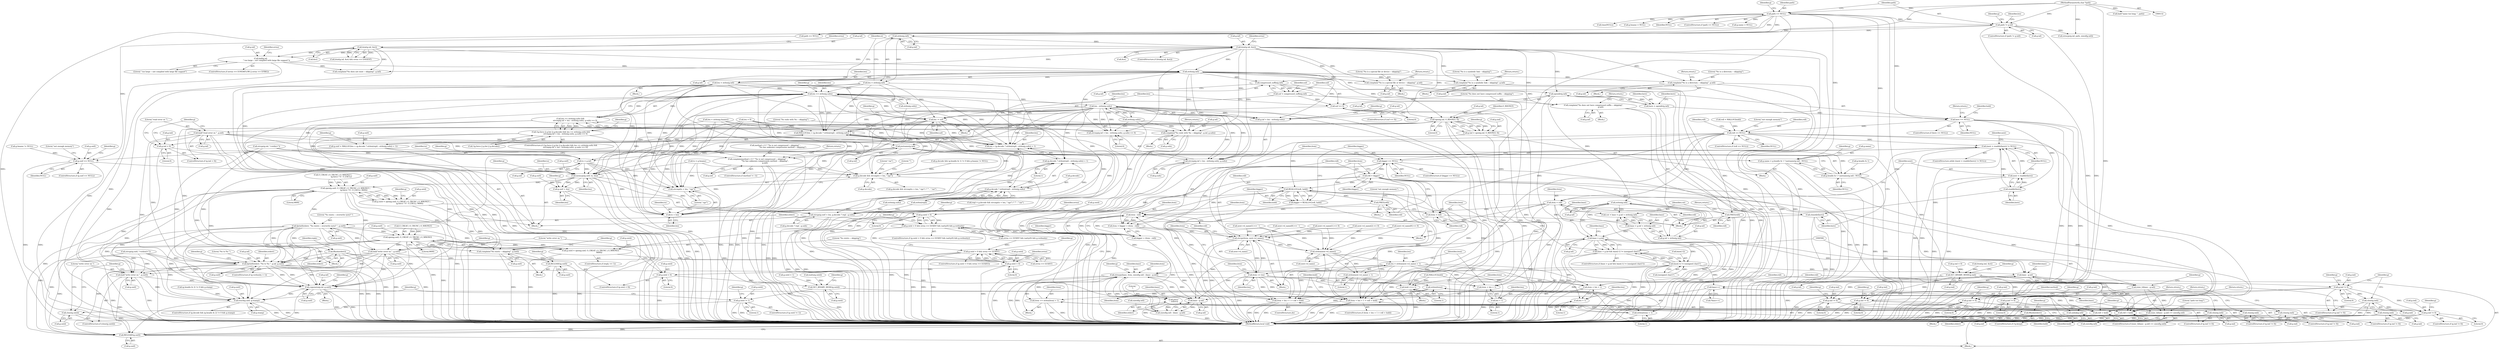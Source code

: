 digraph "0_pigz_fdad1406b3ec809f4954ff7cdf9e99eb18c2458f@API" {
"1000302" [label="(Call,strlen(g.inf))"];
"1000279" [label="(Call,bail(g.inf,\n                    \" too large -- not compiled with large file support\"))"];
"1000262" [label="(Call,lstat(g.inf, &st))"];
"1000230" [label="(Call,lstat(g.inf, &st))"];
"1000225" [label="(Call,strlen(g.inf))"];
"1000194" [label="(Call,path != g.inf)"];
"1000146" [label="(Call,path == NULL)"];
"1000133" [label="(MethodParameterIn,char *path)"];
"1000300" [label="(Call,len = strlen(g.inf))"];
"1000685" [label="(Call,len >= strlen(g.sufx))"];
"1000684" [label="(Call,len >= strlen(g.sufx) &&\n                strcmp(g.inf + len - strlen(g.sufx), g.sufx) == 0)"];
"1000671" [label="(Call,!(g.force || g.list || g.decode) && len >= strlen(g.sufx) &&\n                strcmp(g.inf + len - strlen(g.sufx), g.sufx) == 0)"];
"1000697" [label="(Call,len - strlen(g.sufx))"];
"1000691" [label="(Call,strcmp(g.inf + len - strlen(g.sufx), g.sufx) == 0)"];
"1000692" [label="(Call,strcmp(g.inf + len - strlen(g.sufx), g.sufx))"];
"1000693" [label="(Call,g.inf + len - strlen(g.sufx))"];
"1000752" [label="(Call,len -= suf)"];
"1001053" [label="(Call,g.decode && strcmp(to + len, \".tgz\"))"];
"1001057" [label="(Call,strcmp(to + len, \".tgz\"))"];
"1001058" [label="(Call,to + len)"];
"1001068" [label="(Call,MALLOC(len + (g.decode ? strlen(repl) : strlen(g.sufx)) + 1))"];
"1001064" [label="(Call,g.outf = MALLOC(len + (g.decode ? strlen(repl) : strlen(g.sufx)) + 1))"];
"1001084" [label="(Call,g.outf == NULL)"];
"1001092" [label="(Call,memcpy(g.outf, to, len))"];
"1001098" [label="(Call,strcpy(g.outf + len, g.decode ? repl : g.sufx))"];
"1001099" [label="(Call,g.outf + len)"];
"1001116" [label="(Call,open(g.outf, O_CREAT | O_TRUNC | O_WRONLY |\n                             (g.force ? 0 : O_EXCL), 0600))"];
"1001112" [label="(Call,g.outd = open(g.outf, O_CREAT | O_TRUNC | O_WRONLY |\n                             (g.force ? 0 : O_EXCL), 0600))"];
"1001135" [label="(Call,g.outd < 0)"];
"1001134" [label="(Call,g.outd < 0 && errno == EEXIST && isatty(0) && g.verbosity)"];
"1001225" [label="(Call,g.outd < 0)"];
"1001224" [label="(Call,g.outd < 0 && errno == EEXIST)"];
"1001259" [label="(Call,g.outd < 0)"];
"1001269" [label="(Call,SET_BINARY_MODE(g.outd))"];
"1001344" [label="(Call,g.outd != 1)"];
"1001351" [label="(Call,close(g.outd))"];
"1001153" [label="(Call,fprintf(stderr, \"%s exists -- overwrite (y/n)? \", g.outf))"];
"1001159" [label="(Call,fflush(stderr))"];
"1001283" [label="(Call,fprintf(stderr, \"%s to %s \", g.inf, g.outf))"];
"1001328" [label="(Call,putc('\n', stderr))"];
"1001331" [label="(Call,fflush(stderr))"];
"1001355" [label="(Call,bail(\"write error on \", g.outf))"];
"1001373" [label="(Call,copymeta(g.inf, g.outf))"];
"1001385" [label="(Call,unlink(g.inf))"];
"1001405" [label="(Call,touch(g.outf, g.stamp))"];
"1001412" [label="(Call,RELEASE(g.outf))"];
"1001213" [label="(Call,open(g.outf, O_CREAT | O_TRUNC | O_WRONLY,\n                              0600))"];
"1001209" [label="(Call,g.outd = open(g.outf, O_CREAT | O_TRUNC | O_WRONLY,\n                              0600))"];
"1001234" [label="(Call,complain(\"%s exists -- skipping\", g.outf))"];
"1001239" [label="(Call,RELEASE(g.outf))"];
"1001264" [label="(Call,bail(\"write error on \", g.outf))"];
"1001069" [label="(Call,len + (g.decode ? strlen(repl) : strlen(g.sufx)) + 1)"];
"1001071" [label="(Call,(g.decode ? strlen(repl) : strlen(g.sufx)) + 1)"];
"1001072" [label="(Call,g.decode ? strlen(repl) : strlen(g.sufx))"];
"1000331" [label="(Call,complain(\"%s is a special file or device -- skipping\", g.inf))"];
"1000356" [label="(Call,complain(\"%s is a symbolic link -- skipping\", g.inf))"];
"1000376" [label="(Call,complain(\"%s is a directory -- skipping\", g.inf))"];
"1000402" [label="(Call,opendir(g.inf))"];
"1000400" [label="(Call,here = opendir(g.inf))"];
"1000407" [label="(Call,here == NULL)"];
"1000419" [label="(Call,roll == NULL)"];
"1000429" [label="(Call,item = roll)"];
"1000490" [label="(Call,item + len + 1 > roll + hold)"];
"1000491" [label="(Call,item + len + 1)"];
"1000505" [label="(Call,item + len + 1 > roll + hold)"];
"1000506" [label="(Call,item + len + 1)"];
"1000533" [label="(Call,item - roll)"];
"1000529" [label="(Call,item = bigger + (item - roll))"];
"1000539" [label="(Call,strcpy(item, next->d_name))"];
"1000484" [label="(Call,strlen(next->d_name))"];
"1000481" [label="(Call,len = strlen(next->d_name) + 1)"];
"1000493" [label="(Call,len + 1)"];
"1000508" [label="(Call,len + 1)"];
"1000544" [label="(Call,item += len)"];
"1000483" [label="(Call,strlen(next->d_name) + 1)"];
"1000531" [label="(Call,bigger + (item - roll))"];
"1000433" [label="(Call,(next = readdir(here)) != NULL)"];
"1000520" [label="(Call,bigger == NULL)"];
"1000536" [label="(Call,roll = bigger)"];
"1000496" [label="(Call,roll + hold)"];
"1000511" [label="(Call,roll + hold)"];
"1000516" [label="(Call,REALLOC(roll, hold))"];
"1000502" [label="(Call,hold <<= 1)"];
"1000514" [label="(Call,bigger = REALLOC(roll, hold))"];
"1000524" [label="(Call,FREE(roll))"];
"1000604" [label="(Call,item = roll)"];
"1000611" [label="(Call,strncpy(base, item, sizeof(g.inf) - (base - g.inf)))"];
"1000619" [label="(Call,base - g.inf)"];
"1000614" [label="(Call,sizeof(g.inf) - (base - g.inf))"];
"1000660" [label="(Call,strlen(item))"];
"1000657" [label="(Call,item += strlen(item) + 1)"];
"1000659" [label="(Call,strlen(item) + 1)"];
"1000667" [label="(Call,FREE(roll))"];
"1000436" [label="(Call,readdir(here))"];
"1000434" [label="(Call,next = readdir(here))"];
"1000551" [label="(Call,closedir(here))"];
"1000561" [label="(Call,strlen(g.inf))"];
"1000553" [label="(Call,cut = base = g.inf + strlen(g.inf))"];
"1000555" [label="(Call,base = g.inf + strlen(g.inf))"];
"1000567" [label="(Call,base > g.inf)"];
"1000566" [label="(Call,base > g.inf && base[-1] != (unsigned char)'/')"];
"1000572" [label="(Call,base[-1] != (unsigned char)'/')"];
"1000585" [label="(Call,base - g.inf)"];
"1000583" [label="(Call,(size_t)(base - g.inf))"];
"1000582" [label="(Call,(size_t)(base - g.inf) >= sizeof(g.inf))"];
"1000601" [label="(Call,base++)"];
"1000557" [label="(Call,g.inf + strlen(g.inf))"];
"1000708" [label="(Call,complain(\"%s ends with %s -- skipping\", g.inf, g.sufx))"];
"1000737" [label="(Call,compressed_suffix(g.inf))"];
"1000735" [label="(Call,suf = compressed_suffix(g.inf))"];
"1000742" [label="(Call,suf == 0)"];
"1000746" [label="(Call,complain(\"%s does not have compressed suffix -- skipping\",\n                         g.inf))"];
"1000759" [label="(Call,open(g.inf, O_RDONLY, 0))"];
"1000755" [label="(Call,g.ind = open(g.inf, O_RDONLY, 0))"];
"1000766" [label="(Call,g.ind < 0)"];
"1000805" [label="(Call,SET_BINARY_MODE(g.ind))"];
"1000863" [label="(Call,g.ind != 0)"];
"1000868" [label="(Call,close(g.ind))"];
"1000925" [label="(Call,g.ind != 0)"];
"1000930" [label="(Call,close(g.ind))"];
"1000946" [label="(Call,g.ind != 0)"];
"1000951" [label="(Call,close(g.ind))"];
"1001248" [label="(Call,g.ind != 0)"];
"1001253" [label="(Call,close(g.ind))"];
"1001334" [label="(Call,g.ind != 0)"];
"1001339" [label="(Call,close(g.ind))"];
"1001367" [label="(Call,g.ind != 0)"];
"1000771" [label="(Call,bail(\"read error on \", g.inf))"];
"1000786" [label="(Call,justname(g.inf))"];
"1000776" [label="(Call,g.name = g.headis & 1 ? justname(g.inf) : NULL)"];
"1000780" [label="(Call,g.headis & 1 ? justname(g.inf) : NULL)"];
"1000877" [label="(Call,complain(method < 0 ? \"%s is not compressed -- skipping\" :\n                         \"%s has unknown compression method -- skipping\",\n                         g.inf))"];
"1001015" [label="(Call,to = g.inf)"];
"1000708" [label="(Call,complain(\"%s ends with %s -- skipping\", g.inf, g.sufx))"];
"1001070" [label="(Identifier,len)"];
"1000516" [label="(Call,REALLOC(roll, hold))"];
"1001235" [label="(Literal,\"%s exists -- skipping\")"];
"1000694" [label="(Call,g.inf)"];
"1001333" [label="(ControlStructure,if (g.ind != 0))"];
"1000357" [label="(Literal,\"%s is a symbolic link -- skipping\")"];
"1000862" [label="(ControlStructure,if (g.ind != 0))"];
"1001328" [label="(Call,putc('\n', stderr))"];
"1001341" [label="(Identifier,g)"];
"1001083" [label="(ControlStructure,if (g.outf == NULL))"];
"1000988" [label="(Call,g.outd = 1)"];
"1000430" [label="(Identifier,item)"];
"1000925" [label="(Call,g.ind != 0)"];
"1001266" [label="(Call,g.outf)"];
"1001033" [label="(Call,g.hname != NULL)"];
"1001263" [label="(Literal,0)"];
"1000763" [label="(Identifier,O_RDONLY)"];
"1000592" [label="(Identifier,g)"];
"1000279" [label="(Call,bail(g.inf,\n                    \" too large -- not compiled with large file support\"))"];
"1000614" [label="(Call,sizeof(g.inf) - (base - g.inf))"];
"1001060" [label="(Identifier,len)"];
"1000947" [label="(Call,g.ind)"];
"1000220" [label="(Call,bail(\"name too long: \", path))"];
"1000567" [label="(Call,base > g.inf)"];
"1001352" [label="(Call,g.outd)"];
"1000192" [label="(Block,)"];
"1000419" [label="(Call,roll == NULL)"];
"1000488" [label="(Literal,1)"];
"1000806" [label="(Call,g.ind)"];
"1000929" [label="(Literal,0)"];
"1000147" [label="(Identifier,path)"];
"1001088" [label="(Identifier,NULL)"];
"1001103" [label="(Identifier,len)"];
"1000188" [label="(Call,len = 0)"];
"1000946" [label="(Call,g.ind != 0)"];
"1001093" [label="(Call,g.outf)"];
"1001373" [label="(Call,copymeta(g.inf, g.outf))"];
"1000660" [label="(Call,strlen(item))"];
"1000565" [label="(ControlStructure,if (base > g.inf && base[-1] != (unsigned char)'/'))"];
"1000266" [label="(Call,&st)"];
"1000489" [label="(ControlStructure,if (item + len + 1 > roll + hold))"];
"1000194" [label="(Call,path != g.inf)"];
"1000377" [label="(Literal,\"%s is a directory -- skipping\")"];
"1000557" [label="(Call,g.inf + strlen(g.inf))"];
"1000376" [label="(Call,complain(\"%s is a directory -- skipping\", g.inf))"];
"1000787" [label="(Call,g.inf)"];
"1001258" [label="(ControlStructure,if (g.outd < 0))"];
"1000958" [label="(Call,path == NULL)"];
"1000535" [label="(Identifier,roll)"];
"1000301" [label="(Identifier,len)"];
"1000283" [label="(Literal,\" too large -- not compiled with large file support\")"];
"1001069" [label="(Call,len + (g.decode ? strlen(repl) : strlen(g.sufx)) + 1)"];
"1001336" [label="(Identifier,g)"];
"1000193" [label="(ControlStructure,if (path != g.inf))"];
"1001106" [label="(Identifier,g)"];
"1000432" [label="(ControlStructure,while ((next = readdir(here)) != NULL))"];
"1001044" [label="(Call,len = strlen(g.hname))"];
"1000751" [label="(Return,return;)"];
"1000519" [label="(ControlStructure,if (bigger == NULL))"];
"1001254" [label="(Call,g.ind)"];
"1000544" [label="(Call,item += len)"];
"1000755" [label="(Call,g.ind = open(g.inf, O_RDONLY, 0))"];
"1000793" [label="(Identifier,g)"];
"1001271" [label="(Identifier,g)"];
"1001104" [label="(Call,g.decode ? repl : g.sufx)"];
"1001053" [label="(Call,g.decode && strcmp(to + len, \".tgz\"))"];
"1001329" [label="(Literal,'\n')"];
"1000765" [label="(ControlStructure,if (g.ind < 0))"];
"1000485" [label="(Call,next->d_name)"];
"1000574" [label="(Identifier,base)"];
"1000951" [label="(Call,close(g.ind))"];
"1001335" [label="(Call,g.ind)"];
"1000427" [label="(Identifier,roll)"];
"1001409" [label="(Call,g.stamp)"];
"1000695" [label="(Identifier,g)"];
"1000521" [label="(Identifier,bigger)"];
"1000604" [label="(Call,item = roll)"];
"1001406" [label="(Call,g.outf)"];
"1000195" [label="(Identifier,path)"];
"1000551" [label="(Call,closedir(here))"];
"1000271" [label="(ControlStructure,if (errno == EOVERFLOW || errno == EFBIG))"];
"1000496" [label="(Call,roll + hold)"];
"1001139" [label="(Literal,0)"];
"1000182" [label="(Call,time(NULL))"];
"1001289" [label="(Call,g.outf)"];
"1000950" [label="(Literal,0)"];
"1001233" [label="(Block,)"];
"1001284" [label="(Identifier,stderr)"];
"1001132" [label="(Literal,0600)"];
"1001371" [label="(Literal,0)"];
"1000499" [label="(Block,)"];
"1001231" [label="(Identifier,errno)"];
"1000262" [label="(Call,lstat(g.inf, &st))"];
"1000225" [label="(Call,strlen(g.inf))"];
"1000619" [label="(Call,base - g.inf)"];
"1000439" [label="(Block,)"];
"1001073" [label="(Call,g.decode)"];
"1000887" [label="(Return,return;)"];
"1001023" [label="(Identifier,g)"];
"1001017" [label="(Call,g.inf)"];
"1000753" [label="(Identifier,len)"];
"1001368" [label="(Call,g.ind)"];
"1000743" [label="(Identifier,suf)"];
"1000414" [label="(Call,roll = MALLOC(hold))"];
"1001133" [label="(ControlStructure,if (g.outd < 0 && errno == EEXIST && isatty(0) && g.verbosity))"];
"1000687" [label="(Call,strlen(g.sufx))"];
"1000926" [label="(Call,g.ind)"];
"1001085" [label="(Call,g.outf)"];
"1001227" [label="(Identifier,g)"];
"1000669" [label="(Return,return;)"];
"1000577" [label="(Call,(unsigned char)'/')"];
"1000438" [label="(Identifier,NULL)"];
"1000381" [label="(Return,return;)"];
"1000737" [label="(Call,compressed_suffix(g.inf))"];
"1001414" [label="(Identifier,g)"];
"1000869" [label="(Call,g.ind)"];
"1001065" [label="(Call,g.outf)"];
"1000458" [label="(Call,next->d_name[1] == 0)"];
"1000590" [label="(Call,sizeof(g.inf))"];
"1000355" [label="(Block,)"];
"1000294" [label="(Call,complain(\"%s does not exist -- skipping\", g.inf))"];
"1000146" [label="(Call,path == NULL)"];
"1001234" [label="(Call,complain(\"%s exists -- skipping\", g.outf))"];
"1000429" [label="(Call,item = roll)"];
"1000490" [label="(Call,item + len + 1 > roll + hold)"];
"1000864" [label="(Call,g.ind)"];
"1000150" [label="(Call,strcpy(g.inf, \"<stdin>\"))"];
"1000566" [label="(Call,base > g.inf && base[-1] != (unsigned char)'/')"];
"1001394" [label="(Call,(g.headis & 2) != 0 && g.stamp)"];
"1000748" [label="(Call,g.inf)"];
"1001101" [label="(Identifier,g)"];
"1000434" [label="(Call,next = readdir(here))"];
"1000585" [label="(Call,base - g.inf)"];
"1000361" [label="(Return,return;)"];
"1000505" [label="(Call,item + len + 1 > roll + hold)"];
"1000706" [label="(Literal,0)"];
"1001338" [label="(Literal,0)"];
"1000738" [label="(Call,g.inf)"];
"1001084" [label="(Call,g.outf == NULL)"];
"1000934" [label="(Return,return;)"];
"1000777" [label="(Call,g.name)"];
"1000767" [label="(Call,g.ind)"];
"1001356" [label="(Literal,\"write error on \")"];
"1000742" [label="(Call,suf == 0)"];
"1000556" [label="(Identifier,base)"];
"1001249" [label="(Call,g.ind)"];
"1000569" [label="(Call,g.inf)"];
"1001247" [label="(ControlStructure,if (g.ind != 0))"];
"1001099" [label="(Call,g.outf + len)"];
"1000621" [label="(Call,g.inf)"];
"1001294" [label="(Identifier,g)"];
"1001160" [label="(Identifier,stderr)"];
"1001259" [label="(Call,g.outd < 0)"];
"1000332" [label="(Literal,\"%s is a special file or device -- skipping\")"];
"1000568" [label="(Identifier,base)"];
"1000527" [label="(Literal,\"not enough memory\")"];
"1001097" [label="(Identifier,len)"];
"1000772" [label="(Literal,\"read error on \")"];
"1001345" [label="(Call,g.outd)"];
"1000662" [label="(Literal,1)"];
"1000400" [label="(Call,here = opendir(g.inf))"];
"1001261" [label="(Identifier,g)"];
"1000534" [label="(Identifier,item)"];
"1001372" [label="(Block,)"];
"1000503" [label="(Identifier,hold)"];
"1000269" [label="(Identifier,errno)"];
"1000620" [label="(Identifier,base)"];
"1001209" [label="(Call,g.outd = open(g.outf, O_CREAT | O_TRUNC | O_WRONLY,\n                              0600))"];
"1001004" [label="(Call,isatty(g.outd))"];
"1001064" [label="(Call,g.outf = MALLOC(len + (g.decode ? strlen(repl) : strlen(g.sufx)) + 1))"];
"1001155" [label="(Literal,\"%s exists -- overwrite (y/n)? \")"];
"1000587" [label="(Call,g.inf)"];
"1000809" [label="(Call,g.hname = NULL)"];
"1000541" [label="(Call,next->d_name)"];
"1001248" [label="(Call,g.ind != 0)"];
"1001389" [label="(ControlStructure,if (g.decode && (g.headis & 2) != 0 && g.stamp))"];
"1001285" [label="(Literal,\"%s to %s \")"];
"1000196" [label="(Call,g.inf)"];
"1000406" [label="(ControlStructure,if (here == NULL))"];
"1000586" [label="(Identifier,base)"];
"1001346" [label="(Identifier,g)"];
"1000693" [label="(Call,g.inf + len - strlen(g.sufx))"];
"1001355" [label="(Call,bail(\"write error on \", g.outf))"];
"1001061" [label="(Literal,\".tgz\")"];
"1001339" [label="(Call,close(g.ind))"];
"1000523" [label="(Block,)"];
"1000133" [label="(MethodParameterIn,char *path)"];
"1000778" [label="(Identifier,g)"];
"1000390" [label="(Block,)"];
"1001225" [label="(Call,g.outd < 0)"];
"1001392" [label="(Identifier,g)"];
"1000716" [label="(Return,return;)"];
"1000811" [label="(Identifier,g)"];
"1000331" [label="(Call,complain(\"%s is a special file or device -- skipping\", g.inf))"];
"1001353" [label="(Identifier,g)"];
"1000539" [label="(Call,strcpy(item, next->d_name))"];
"1000553" [label="(Call,cut = base = g.inf + strlen(g.inf))"];
"1001265" [label="(Literal,\"write error on \")"];
"1000610" [label="(Block,)"];
"1000600" [label="(Call,*base++)"];
"1000707" [label="(Block,)"];
"1000497" [label="(Identifier,roll)"];
"1000667" [label="(Call,FREE(roll))"];
"1000754" [label="(Identifier,suf)"];
"1000668" [label="(Identifier,roll)"];
"1000760" [label="(Call,g.inf)"];
"1000502" [label="(Call,hold <<= 1)"];
"1000508" [label="(Call,len + 1)"];
"1001112" [label="(Call,g.outd = open(g.outf, O_CREAT | O_TRUNC | O_WRONLY |\n                             (g.force ? 0 : O_EXCL), 0600))"];
"1001385" [label="(Call,unlink(g.inf))"];
"1000710" [label="(Call,g.inf)"];
"1001230" [label="(Call,errno == EEXIST)"];
"1001332" [label="(Identifier,stderr)"];
"1000442" [label="(Call,next->d_name[0] == 0)"];
"1001286" [label="(Call,g.inf)"];
"1000733" [label="(Block,)"];
"1001217" [label="(Call,O_CREAT | O_TRUNC | O_WRONLY)"];
"1000524" [label="(Call,FREE(roll))"];
"1001223" [label="(ControlStructure,if (g.outd < 0 && errno == EEXIST))"];
"1001255" [label="(Identifier,g)"];
"1001052" [label="(Call,g.decode && strcmp(to + len, \".tgz\") ? \"\" : \".tar\")"];
"1000409" [label="(Identifier,NULL)"];
"1001063" [label="(Literal,\".tar\")"];
"1000358" [label="(Call,g.inf)"];
"1000493" [label="(Call,len + 1)"];
"1000703" [label="(Call,g.sufx)"];
"1001383" [label="(Identifier,g)"];
"1000685" [label="(Call,len >= strlen(g.sufx))"];
"1000494" [label="(Identifier,len)"];
"1000509" [label="(Identifier,len)"];
"1000240" [label="(Identifier,errno)"];
"1001153" [label="(Call,fprintf(stderr, \"%s exists -- overwrite (y/n)? \", g.outf))"];
"1000932" [label="(Identifier,g)"];
"1000741" [label="(ControlStructure,if (suf == 0))"];
"1001016" [label="(Identifier,to)"];
"1001340" [label="(Call,g.ind)"];
"1000562" [label="(Call,g.inf)"];
"1000333" [label="(Call,g.inf)"];
"1000423" [label="(Literal,\"not enough memory\")"];
"1000437" [label="(Identifier,here)"];
"1000661" [label="(Identifier,item)"];
"1001366" [label="(ControlStructure,if (g.ind != 0))"];
"1000473" [label="(Call,next->d_name[2] == 0)"];
"1000601" [label="(Call,base++)"];
"1001154" [label="(Identifier,stderr)"];
"1000697" [label="(Call,len - strlen(g.sufx))"];
"1001270" [label="(Call,g.outd)"];
"1001412" [label="(Call,RELEASE(g.outf))"];
"1000375" [label="(Block,)"];
"1001330" [label="(Identifier,stderr)"];
"1001240" [label="(Call,g.outf)"];
"1000786" [label="(Call,justname(g.inf))"];
"1000416" [label="(Call,MALLOC(hold))"];
"1000529" [label="(Call,item = bigger + (item - roll))"];
"1001367" [label="(Call,g.ind != 0)"];
"1001039" [label="(Call,to = g.hname)"];
"1001226" [label="(Call,g.outd)"];
"1000874" [label="(Identifier,method)"];
"1001214" [label="(Call,g.outf)"];
"1001386" [label="(Call,g.inf)"];
"1000583" [label="(Call,(size_t)(base - g.inf))"];
"1001098" [label="(Call,strcpy(g.outf + len, g.decode ? repl : g.sufx))"];
"1000615" [label="(Call,sizeof(g.inf))"];
"1001071" [label="(Call,(g.decode ? strlen(repl) : strlen(g.sufx)) + 1)"];
"1001137" [label="(Identifier,g)"];
"1001253" [label="(Call,close(g.ind))"];
"1000401" [label="(Identifier,here)"];
"1000709" [label="(Literal,\"%s ends with %s -- skipping\")"];
"1000868" [label="(Call,close(g.ind))"];
"1000684" [label="(Call,len >= strlen(g.sufx) &&\n                strcmp(g.inf + len - strlen(g.sufx), g.sufx) == 0)"];
"1000504" [label="(Literal,1)"];
"1001351" [label="(Call,close(g.outd))"];
"1000410" [label="(Return,return;)"];
"1001229" [label="(Literal,0)"];
"1000230" [label="(Call,lstat(g.inf, &st))"];
"1001113" [label="(Call,g.outd)"];
"1000627" [label="(Identifier,g)"];
"1001375" [label="(Identifier,g)"];
"1000930" [label="(Call,close(g.ind))"];
"1000507" [label="(Identifier,item)"];
"1001416" [label="(MethodReturn,local void)"];
"1001062" [label="(Literal,\"\")"];
"1000983" [label="(Call,strcpy(g.outf, \"<stdout>\"))"];
"1000867" [label="(Literal,0)"];
"1000611" [label="(Call,strncpy(base, item, sizeof(g.inf) - (base - g.inf)))"];
"1000745" [label="(Block,)"];
"1001224" [label="(Call,g.outd < 0 && errno == EEXIST)"];
"1001357" [label="(Call,g.outf)"];
"1000605" [label="(Identifier,item)"];
"1000924" [label="(ControlStructure,if (g.ind != 0))"];
"1000148" [label="(Identifier,NULL)"];
"1001327" [label="(Block,)"];
"1000311" [label="(Identifier,st)"];
"1000764" [label="(Literal,0)"];
"1001057" [label="(Call,strcmp(to + len, \".tgz\"))"];
"1000770" [label="(Literal,0)"];
"1000303" [label="(Call,g.inf)"];
"1001090" [label="(Literal,\"not enough memory\")"];
"1000771" [label="(Call,bail(\"read error on \", g.inf))"];
"1000790" [label="(Identifier,NULL)"];
"1000330" [label="(Block,)"];
"1000884" [label="(Call,g.inf)"];
"1000236" [label="(Block,)"];
"1001072" [label="(Call,g.decode ? strlen(repl) : strlen(g.sufx))"];
"1000336" [label="(Return,return;)"];
"1000704" [label="(Identifier,g)"];
"1000540" [label="(Identifier,item)"];
"1000517" [label="(Identifier,roll)"];
"1000155" [label="(Call,g.ind = 0)"];
"1000431" [label="(Identifier,roll)"];
"1000176" [label="(Call,fstat(g.ind, &st))"];
"1001205" [label="(ControlStructure,if (reply == 1))"];
"1000531" [label="(Call,bigger + (item - roll))"];
"1000202" [label="(Identifier,g)"];
"1000412" [label="(Identifier,hold)"];
"1001015" [label="(Call,to = g.inf)"];
"1001348" [label="(Literal,1)"];
"1001134" [label="(Call,g.outd < 0 && errno == EEXIST && isatty(0) && g.verbosity)"];
"1001150" [label="(Block,)"];
"1000870" [label="(Identifier,g)"];
"1000491" [label="(Call,item + len + 1)"];
"1001241" [label="(Identifier,g)"];
"1000773" [label="(Call,g.inf)"];
"1000436" [label="(Call,readdir(here))"];
"1000533" [label="(Call,item - roll)"];
"1001068" [label="(Call,MALLOC(len + (g.decode ? strlen(repl) : strlen(g.sufx)) + 1))"];
"1001213" [label="(Call,open(g.outf, O_CREAT | O_TRUNC | O_WRONLY,\n                              0600))"];
"1000532" [label="(Identifier,bigger)"];
"1000538" [label="(Identifier,bigger)"];
"1000781" [label="(Call,g.headis & 1)"];
"1000659" [label="(Call,strlen(item) + 1)"];
"1000280" [label="(Call,g.inf)"];
"1001114" [label="(Identifier,g)"];
"1001344" [label="(Call,g.outd != 1)"];
"1001162" [label="(Identifier,reply)"];
"1000768" [label="(Identifier,g)"];
"1000501" [label="(Block,)"];
"1000757" [label="(Identifier,g)"];
"1000552" [label="(Identifier,here)"];
"1000721" [label="(Identifier,g)"];
"1000261" [label="(Call,lstat(g.inf, &st) && errno == ENOENT)"];
"1000522" [label="(Identifier,NULL)"];
"1000518" [label="(Identifier,hold)"];
"1001116" [label="(Call,open(g.outf, O_CREAT | O_TRUNC | O_WRONLY |\n                             (g.force ? 0 : O_EXCL), 0600))"];
"1000602" [label="(Identifier,base)"];
"1000549" [label="(Identifier,item)"];
"1000612" [label="(Identifier,base)"];
"1000736" [label="(Identifier,suf)"];
"1000805" [label="(Call,SET_BINARY_MODE(g.ind))"];
"1000672" [label="(Call,!(g.force || g.list || g.decode))"];
"1001021" [label="(Call,g.decode && (g.headis & 1) != 0 && g.hname != NULL)"];
"1000945" [label="(ControlStructure,if (g.ind != 0))"];
"1000152" [label="(Identifier,g)"];
"1000558" [label="(Call,g.inf)"];
"1000613" [label="(Identifier,item)"];
"1001156" [label="(Call,g.outf)"];
"1000530" [label="(Identifier,item)"];
"1000691" [label="(Call,strcmp(g.inf + len - strlen(g.sufx), g.sufx) == 0)"];
"1000537" [label="(Identifier,roll)"];
"1000483" [label="(Call,strlen(next->d_name) + 1)"];
"1000520" [label="(Call,bigger == NULL)"];
"1001334" [label="(Call,g.ind != 0)"];
"1001100" [label="(Call,g.outf)"];
"1000766" [label="(Call,g.ind < 0)"];
"1001252" [label="(Literal,0)"];
"1001257" [label="(Return,return;)"];
"1001120" [label="(Call,O_CREAT | O_TRUNC | O_WRONLY |\n                             (g.force ? 0 : O_EXCL))"];
"1000606" [label="(Identifier,roll)"];
"1000686" [label="(Identifier,len)"];
"1001377" [label="(Call,g.outf)"];
"1000735" [label="(Call,suf = compressed_suffix(g.inf))"];
"1000420" [label="(Identifier,roll)"];
"1001135" [label="(Call,g.outd < 0)"];
"1000780" [label="(Call,g.headis & 1 ? justname(g.inf) : NULL)"];
"1001076" [label="(Call,strlen(repl))"];
"1000285" [label="(Identifier,errno)"];
"1001343" [label="(ControlStructure,if (g.outd != 1))"];
"1000877" [label="(Call,complain(method < 0 ? \"%s is not compressed -- skipping\" :\n                         \"%s has unknown compression method -- skipping\",\n                         g.inf))"];
"1000506" [label="(Call,item + len + 1)"];
"1001012" [label="(Block,)"];
"1000378" [label="(Call,g.inf)"];
"1000555" [label="(Call,base = g.inf + strlen(g.inf))"];
"1001275" [label="(Identifier,g)"];
"1000512" [label="(Identifier,roll)"];
"1001086" [label="(Identifier,g)"];
"1001283" [label="(Call,fprintf(stderr, \"%s to %s \", g.inf, g.outf))"];
"1000145" [label="(ControlStructure,if (path == NULL))"];
"1000776" [label="(Call,g.name = g.headis & 1 ? justname(g.inf) : NULL)"];
"1001331" [label="(Call,fflush(stderr))"];
"1000515" [label="(Identifier,bigger)"];
"1000466" [label="(Call,next->d_name[1] == '.')"];
"1000514" [label="(Call,bigger = REALLOC(roll, hold))"];
"1001239" [label="(Call,RELEASE(g.outf))"];
"1000698" [label="(Identifier,len)"];
"1000231" [label="(Call,g.inf)"];
"1001245" [label="(Identifier,g)"];
"1001142" [label="(Identifier,errno)"];
"1001140" [label="(Call,errno == EEXIST && isatty(0) && g.verbosity)"];
"1000955" [label="(Return,return;)"];
"1000421" [label="(Identifier,NULL)"];
"1001260" [label="(Call,g.outd)"];
"1000746" [label="(Call,complain(\"%s does not have compressed suffix -- skipping\",\n                         g.inf))"];
"1000433" [label="(Call,(next = readdir(here)) != NULL)"];
"1000878" [label="(Call,method < 0 ? \"%s is not compressed -- skipping\" :\n                         \"%s has unknown compression method -- skipping\")"];
"1000402" [label="(Call,opendir(g.inf))"];
"1000747" [label="(Literal,\"%s does not have compressed suffix -- skipping\")"];
"1001136" [label="(Call,g.outd)"];
"1000536" [label="(Call,roll = bigger)"];
"1000756" [label="(Call,g.ind)"];
"1000511" [label="(Call,roll + hold)"];
"1000450" [label="(Call,next->d_name[0] == '.')"];
"1001374" [label="(Call,g.inf)"];
"1000302" [label="(Call,strlen(g.inf))"];
"1001413" [label="(Call,g.outf)"];
"1001405" [label="(Call,touch(g.outf, g.stamp))"];
"1000492" [label="(Identifier,item)"];
"1000713" [label="(Call,g.sufx)"];
"1000134" [label="(Block,)"];
"1000510" [label="(Literal,1)"];
"1000300" [label="(Call,len = strlen(g.inf))"];
"1000418" [label="(ControlStructure,if (roll == NULL))"];
"1000582" [label="(Call,(size_t)(base - g.inf) >= sizeof(g.inf))"];
"1000495" [label="(Literal,1)"];
"1000513" [label="(Identifier,hold)"];
"1001082" [label="(Literal,1)"];
"1001380" [label="(ControlStructure,if (!g.keep))"];
"1000692" [label="(Call,strcmp(g.inf + len - strlen(g.sufx), g.sufx))"];
"1000759" [label="(Call,open(g.inf, O_RDONLY, 0))"];
"1001092" [label="(Call,memcpy(g.outf, to, len))"];
"1000545" [label="(Identifier,item)"];
"1000498" [label="(Identifier,hold)"];
"1001059" [label="(Identifier,to)"];
"1000554" [label="(Identifier,cut)"];
"1000484" [label="(Call,strlen(next->d_name))"];
"1000226" [label="(Call,g.inf)"];
"1000481" [label="(Call,len = strlen(next->d_name) + 1)"];
"1000435" [label="(Identifier,next)"];
"1001269" [label="(Call,SET_BINARY_MODE(g.outd))"];
"1000546" [label="(Identifier,len)"];
"1001054" [label="(Call,g.decode)"];
"1000403" [label="(Call,g.inf)"];
"1000263" [label="(Call,g.inf)"];
"1000408" [label="(Identifier,here)"];
"1000223" [label="(Call,len = strlen(g.inf))"];
"1000224" [label="(Identifier,len)"];
"1000160" [label="(Call,g.name = NULL)"];
"1000752" [label="(Call,len -= suf)"];
"1000200" [label="(Call,strncpy(g.inf, path, sizeof(g.inf)))"];
"1000445" [label="(Identifier,next)"];
"1000952" [label="(Call,g.ind)"];
"1001222" [label="(Literal,0600)"];
"1001078" [label="(Call,strlen(g.sufx))"];
"1001058" [label="(Call,to + len)"];
"1001210" [label="(Call,g.outd)"];
"1000609" [label="(Identifier,item)"];
"1001096" [label="(Identifier,to)"];
"1000953" [label="(Identifier,g)"];
"1000872" [label="(ControlStructure,if (method != -1))"];
"1001362" [label="(Identifier,g)"];
"1000670" [label="(ControlStructure,if (!(g.force || g.list || g.decode) && len >= strlen(g.sufx) &&\n                strcmp(g.inf + len - strlen(g.sufx), g.sufx) == 0))"];
"1000561" [label="(Call,strlen(g.inf))"];
"1000595" [label="(Literal,\"path too long\")"];
"1001264" [label="(Call,bail(\"write error on \", g.outf))"];
"1001094" [label="(Identifier,g)"];
"1000356" [label="(Call,complain(\"%s is a symbolic link -- skipping\", g.inf))"];
"1000581" [label="(ControlStructure,if ((size_t)(base - g.inf) >= sizeof(g.inf)))"];
"1001050" [label="(Call,repl = g.decode && strcmp(to + len, \".tgz\") ? \"\" : \".tar\")"];
"1000572" [label="(Call,base[-1] != (unsigned char)'/')"];
"1000234" [label="(Call,&st)"];
"1000482" [label="(Identifier,len)"];
"1000699" [label="(Call,strlen(g.sufx))"];
"1001117" [label="(Call,g.outf)"];
"1000658" [label="(Identifier,item)"];
"1001236" [label="(Call,g.outf)"];
"1000744" [label="(Literal,0)"];
"1000931" [label="(Call,g.ind)"];
"1000573" [label="(Call,base[-1])"];
"1001277" [label="(ControlStructure,if (g.verbosity > 1))"];
"1000863" [label="(Call,g.ind != 0)"];
"1000229" [label="(ControlStructure,if (lstat(g.inf, &st)))"];
"1000500" [label="(ControlStructure,do)"];
"1001350" [label="(ControlStructure,if (close(g.outd)))"];
"1000671" [label="(Call,!(g.force || g.list || g.decode) && len >= strlen(g.sufx) &&\n                strcmp(g.inf + len - strlen(g.sufx), g.sufx) == 0)"];
"1001159" [label="(Call,fflush(stderr))"];
"1000407" [label="(Call,here == NULL)"];
"1000525" [label="(Identifier,roll)"];
"1000657" [label="(Call,item += strlen(item) + 1)"];
"1000302" -> "1000300"  [label="AST: "];
"1000302" -> "1000303"  [label="CFG: "];
"1000303" -> "1000302"  [label="AST: "];
"1000300" -> "1000302"  [label="CFG: "];
"1000302" -> "1000300"  [label="DDG: "];
"1000279" -> "1000302"  [label="DDG: "];
"1000262" -> "1000302"  [label="DDG: "];
"1000230" -> "1000302"  [label="DDG: "];
"1000302" -> "1000331"  [label="DDG: "];
"1000302" -> "1000356"  [label="DDG: "];
"1000302" -> "1000376"  [label="DDG: "];
"1000302" -> "1000402"  [label="DDG: "];
"1000302" -> "1000691"  [label="DDG: "];
"1000302" -> "1000692"  [label="DDG: "];
"1000302" -> "1000693"  [label="DDG: "];
"1000302" -> "1000708"  [label="DDG: "];
"1000302" -> "1000737"  [label="DDG: "];
"1000302" -> "1000759"  [label="DDG: "];
"1000279" -> "1000271"  [label="AST: "];
"1000279" -> "1000283"  [label="CFG: "];
"1000280" -> "1000279"  [label="AST: "];
"1000283" -> "1000279"  [label="AST: "];
"1000285" -> "1000279"  [label="CFG: "];
"1000279" -> "1001416"  [label="DDG: "];
"1000262" -> "1000279"  [label="DDG: "];
"1000230" -> "1000279"  [label="DDG: "];
"1000279" -> "1000294"  [label="DDG: "];
"1000262" -> "1000261"  [label="AST: "];
"1000262" -> "1000266"  [label="CFG: "];
"1000263" -> "1000262"  [label="AST: "];
"1000266" -> "1000262"  [label="AST: "];
"1000269" -> "1000262"  [label="CFG: "];
"1000261" -> "1000262"  [label="CFG: "];
"1000262" -> "1001416"  [label="DDG: "];
"1000262" -> "1000261"  [label="DDG: "];
"1000262" -> "1000261"  [label="DDG: "];
"1000262" -> "1000294"  [label="DDG: "];
"1000230" -> "1000229"  [label="AST: "];
"1000230" -> "1000234"  [label="CFG: "];
"1000231" -> "1000230"  [label="AST: "];
"1000234" -> "1000230"  [label="AST: "];
"1000240" -> "1000230"  [label="CFG: "];
"1000311" -> "1000230"  [label="CFG: "];
"1000230" -> "1001416"  [label="DDG: "];
"1000230" -> "1001416"  [label="DDG: "];
"1000225" -> "1000230"  [label="DDG: "];
"1000230" -> "1000294"  [label="DDG: "];
"1000230" -> "1000331"  [label="DDG: "];
"1000230" -> "1000356"  [label="DDG: "];
"1000230" -> "1000376"  [label="DDG: "];
"1000230" -> "1000402"  [label="DDG: "];
"1000230" -> "1000691"  [label="DDG: "];
"1000230" -> "1000692"  [label="DDG: "];
"1000230" -> "1000693"  [label="DDG: "];
"1000230" -> "1000708"  [label="DDG: "];
"1000230" -> "1000737"  [label="DDG: "];
"1000230" -> "1000759"  [label="DDG: "];
"1000225" -> "1000223"  [label="AST: "];
"1000225" -> "1000226"  [label="CFG: "];
"1000226" -> "1000225"  [label="AST: "];
"1000223" -> "1000225"  [label="CFG: "];
"1000225" -> "1000223"  [label="DDG: "];
"1000194" -> "1000225"  [label="DDG: "];
"1000194" -> "1000193"  [label="AST: "];
"1000194" -> "1000196"  [label="CFG: "];
"1000195" -> "1000194"  [label="AST: "];
"1000196" -> "1000194"  [label="AST: "];
"1000202" -> "1000194"  [label="CFG: "];
"1000224" -> "1000194"  [label="CFG: "];
"1000194" -> "1001416"  [label="DDG: "];
"1000194" -> "1001416"  [label="DDG: "];
"1000146" -> "1000194"  [label="DDG: "];
"1000133" -> "1000194"  [label="DDG: "];
"1000194" -> "1000200"  [label="DDG: "];
"1000194" -> "1000958"  [label="DDG: "];
"1000146" -> "1000145"  [label="AST: "];
"1000146" -> "1000148"  [label="CFG: "];
"1000147" -> "1000146"  [label="AST: "];
"1000148" -> "1000146"  [label="AST: "];
"1000152" -> "1000146"  [label="CFG: "];
"1000195" -> "1000146"  [label="CFG: "];
"1000146" -> "1001416"  [label="DDG: "];
"1000146" -> "1001416"  [label="DDG: "];
"1000146" -> "1001416"  [label="DDG: "];
"1000133" -> "1000146"  [label="DDG: "];
"1000146" -> "1000160"  [label="DDG: "];
"1000146" -> "1000182"  [label="DDG: "];
"1000146" -> "1000407"  [label="DDG: "];
"1000146" -> "1000776"  [label="DDG: "];
"1000146" -> "1000780"  [label="DDG: "];
"1000146" -> "1000809"  [label="DDG: "];
"1000146" -> "1000958"  [label="DDG: "];
"1000146" -> "1000958"  [label="DDG: "];
"1000133" -> "1000132"  [label="AST: "];
"1000133" -> "1001416"  [label="DDG: "];
"1000133" -> "1000200"  [label="DDG: "];
"1000133" -> "1000220"  [label="DDG: "];
"1000133" -> "1000958"  [label="DDG: "];
"1000300" -> "1000236"  [label="AST: "];
"1000301" -> "1000300"  [label="AST: "];
"1000311" -> "1000300"  [label="CFG: "];
"1000300" -> "1001416"  [label="DDG: "];
"1000300" -> "1001416"  [label="DDG: "];
"1000300" -> "1000685"  [label="DDG: "];
"1000300" -> "1000752"  [label="DDG: "];
"1000300" -> "1001053"  [label="DDG: "];
"1000300" -> "1001057"  [label="DDG: "];
"1000300" -> "1001058"  [label="DDG: "];
"1000300" -> "1001068"  [label="DDG: "];
"1000300" -> "1001069"  [label="DDG: "];
"1000300" -> "1001092"  [label="DDG: "];
"1000685" -> "1000684"  [label="AST: "];
"1000685" -> "1000687"  [label="CFG: "];
"1000686" -> "1000685"  [label="AST: "];
"1000687" -> "1000685"  [label="AST: "];
"1000695" -> "1000685"  [label="CFG: "];
"1000684" -> "1000685"  [label="CFG: "];
"1000685" -> "1001416"  [label="DDG: "];
"1000685" -> "1001416"  [label="DDG: "];
"1000685" -> "1000684"  [label="DDG: "];
"1000685" -> "1000684"  [label="DDG: "];
"1000223" -> "1000685"  [label="DDG: "];
"1000687" -> "1000685"  [label="DDG: "];
"1000685" -> "1000697"  [label="DDG: "];
"1000685" -> "1000752"  [label="DDG: "];
"1000685" -> "1001053"  [label="DDG: "];
"1000685" -> "1001057"  [label="DDG: "];
"1000685" -> "1001058"  [label="DDG: "];
"1000685" -> "1001068"  [label="DDG: "];
"1000685" -> "1001068"  [label="DDG: "];
"1000685" -> "1001069"  [label="DDG: "];
"1000685" -> "1001069"  [label="DDG: "];
"1000685" -> "1001071"  [label="DDG: "];
"1000685" -> "1001072"  [label="DDG: "];
"1000685" -> "1001092"  [label="DDG: "];
"1000684" -> "1000671"  [label="AST: "];
"1000684" -> "1000691"  [label="CFG: "];
"1000691" -> "1000684"  [label="AST: "];
"1000671" -> "1000684"  [label="CFG: "];
"1000684" -> "1001416"  [label="DDG: "];
"1000684" -> "1001416"  [label="DDG: "];
"1000684" -> "1000671"  [label="DDG: "];
"1000684" -> "1000671"  [label="DDG: "];
"1000691" -> "1000684"  [label="DDG: "];
"1000691" -> "1000684"  [label="DDG: "];
"1000671" -> "1000670"  [label="AST: "];
"1000671" -> "1000672"  [label="CFG: "];
"1000672" -> "1000671"  [label="AST: "];
"1000709" -> "1000671"  [label="CFG: "];
"1000721" -> "1000671"  [label="CFG: "];
"1000671" -> "1001416"  [label="DDG: "];
"1000671" -> "1001416"  [label="DDG: "];
"1000671" -> "1001416"  [label="DDG: "];
"1000672" -> "1000671"  [label="DDG: "];
"1000697" -> "1000693"  [label="AST: "];
"1000697" -> "1000699"  [label="CFG: "];
"1000698" -> "1000697"  [label="AST: "];
"1000699" -> "1000697"  [label="AST: "];
"1000693" -> "1000697"  [label="CFG: "];
"1000697" -> "1001416"  [label="DDG: "];
"1000697" -> "1001416"  [label="DDG: "];
"1000697" -> "1000691"  [label="DDG: "];
"1000697" -> "1000691"  [label="DDG: "];
"1000697" -> "1000692"  [label="DDG: "];
"1000697" -> "1000692"  [label="DDG: "];
"1000697" -> "1000693"  [label="DDG: "];
"1000697" -> "1000693"  [label="DDG: "];
"1000699" -> "1000697"  [label="DDG: "];
"1000697" -> "1000752"  [label="DDG: "];
"1000697" -> "1001053"  [label="DDG: "];
"1000697" -> "1001057"  [label="DDG: "];
"1000697" -> "1001058"  [label="DDG: "];
"1000697" -> "1001068"  [label="DDG: "];
"1000697" -> "1001068"  [label="DDG: "];
"1000697" -> "1001069"  [label="DDG: "];
"1000697" -> "1001069"  [label="DDG: "];
"1000697" -> "1001071"  [label="DDG: "];
"1000697" -> "1001072"  [label="DDG: "];
"1000697" -> "1001092"  [label="DDG: "];
"1000691" -> "1000706"  [label="CFG: "];
"1000692" -> "1000691"  [label="AST: "];
"1000706" -> "1000691"  [label="AST: "];
"1000691" -> "1001416"  [label="DDG: "];
"1000699" -> "1000691"  [label="DDG: "];
"1000692" -> "1000703"  [label="CFG: "];
"1000693" -> "1000692"  [label="AST: "];
"1000703" -> "1000692"  [label="AST: "];
"1000706" -> "1000692"  [label="CFG: "];
"1000692" -> "1001416"  [label="DDG: "];
"1000692" -> "1001416"  [label="DDG: "];
"1000699" -> "1000692"  [label="DDG: "];
"1000694" -> "1000693"  [label="AST: "];
"1000704" -> "1000693"  [label="CFG: "];
"1000693" -> "1001416"  [label="DDG: "];
"1000752" -> "1000733"  [label="AST: "];
"1000752" -> "1000754"  [label="CFG: "];
"1000753" -> "1000752"  [label="AST: "];
"1000754" -> "1000752"  [label="AST: "];
"1000757" -> "1000752"  [label="CFG: "];
"1000752" -> "1001416"  [label="DDG: "];
"1000752" -> "1001416"  [label="DDG: "];
"1000742" -> "1000752"  [label="DDG: "];
"1000223" -> "1000752"  [label="DDG: "];
"1000752" -> "1001053"  [label="DDG: "];
"1000752" -> "1001057"  [label="DDG: "];
"1000752" -> "1001058"  [label="DDG: "];
"1000752" -> "1001068"  [label="DDG: "];
"1000752" -> "1001069"  [label="DDG: "];
"1000752" -> "1001092"  [label="DDG: "];
"1001053" -> "1001052"  [label="AST: "];
"1001053" -> "1001054"  [label="CFG: "];
"1001053" -> "1001057"  [label="CFG: "];
"1001054" -> "1001053"  [label="AST: "];
"1001057" -> "1001053"  [label="AST: "];
"1001062" -> "1001053"  [label="CFG: "];
"1001063" -> "1001053"  [label="CFG: "];
"1001053" -> "1001416"  [label="DDG: "];
"1001021" -> "1001053"  [label="DDG: "];
"1001039" -> "1001053"  [label="DDG: "];
"1001015" -> "1001053"  [label="DDG: "];
"1001044" -> "1001053"  [label="DDG: "];
"1000188" -> "1001053"  [label="DDG: "];
"1000223" -> "1001053"  [label="DDG: "];
"1001057" -> "1001061"  [label="CFG: "];
"1001058" -> "1001057"  [label="AST: "];
"1001061" -> "1001057"  [label="AST: "];
"1001057" -> "1001416"  [label="DDG: "];
"1001039" -> "1001057"  [label="DDG: "];
"1001015" -> "1001057"  [label="DDG: "];
"1001044" -> "1001057"  [label="DDG: "];
"1000188" -> "1001057"  [label="DDG: "];
"1000223" -> "1001057"  [label="DDG: "];
"1001058" -> "1001060"  [label="CFG: "];
"1001059" -> "1001058"  [label="AST: "];
"1001060" -> "1001058"  [label="AST: "];
"1001061" -> "1001058"  [label="CFG: "];
"1001039" -> "1001058"  [label="DDG: "];
"1001015" -> "1001058"  [label="DDG: "];
"1001044" -> "1001058"  [label="DDG: "];
"1000188" -> "1001058"  [label="DDG: "];
"1000223" -> "1001058"  [label="DDG: "];
"1001068" -> "1001064"  [label="AST: "];
"1001068" -> "1001069"  [label="CFG: "];
"1001069" -> "1001068"  [label="AST: "];
"1001064" -> "1001068"  [label="CFG: "];
"1001068" -> "1001416"  [label="DDG: "];
"1001068" -> "1001064"  [label="DDG: "];
"1001044" -> "1001068"  [label="DDG: "];
"1000188" -> "1001068"  [label="DDG: "];
"1000223" -> "1001068"  [label="DDG: "];
"1001076" -> "1001068"  [label="DDG: "];
"1001078" -> "1001068"  [label="DDG: "];
"1001064" -> "1001012"  [label="AST: "];
"1001065" -> "1001064"  [label="AST: "];
"1001086" -> "1001064"  [label="CFG: "];
"1001064" -> "1001416"  [label="DDG: "];
"1001064" -> "1001084"  [label="DDG: "];
"1001084" -> "1001083"  [label="AST: "];
"1001084" -> "1001088"  [label="CFG: "];
"1001085" -> "1001084"  [label="AST: "];
"1001088" -> "1001084"  [label="AST: "];
"1001090" -> "1001084"  [label="CFG: "];
"1001094" -> "1001084"  [label="CFG: "];
"1001084" -> "1001416"  [label="DDG: "];
"1001084" -> "1001416"  [label="DDG: "];
"1001033" -> "1001084"  [label="DDG: "];
"1000958" -> "1001084"  [label="DDG: "];
"1001084" -> "1001092"  [label="DDG: "];
"1001092" -> "1001012"  [label="AST: "];
"1001092" -> "1001097"  [label="CFG: "];
"1001093" -> "1001092"  [label="AST: "];
"1001096" -> "1001092"  [label="AST: "];
"1001097" -> "1001092"  [label="AST: "];
"1001101" -> "1001092"  [label="CFG: "];
"1001092" -> "1001416"  [label="DDG: "];
"1001092" -> "1001416"  [label="DDG: "];
"1001039" -> "1001092"  [label="DDG: "];
"1001015" -> "1001092"  [label="DDG: "];
"1001044" -> "1001092"  [label="DDG: "];
"1000188" -> "1001092"  [label="DDG: "];
"1000223" -> "1001092"  [label="DDG: "];
"1001092" -> "1001098"  [label="DDG: "];
"1001092" -> "1001098"  [label="DDG: "];
"1001092" -> "1001099"  [label="DDG: "];
"1001092" -> "1001099"  [label="DDG: "];
"1001092" -> "1001116"  [label="DDG: "];
"1001098" -> "1001012"  [label="AST: "];
"1001098" -> "1001104"  [label="CFG: "];
"1001099" -> "1001098"  [label="AST: "];
"1001104" -> "1001098"  [label="AST: "];
"1001114" -> "1001098"  [label="CFG: "];
"1001098" -> "1001416"  [label="DDG: "];
"1001098" -> "1001416"  [label="DDG: "];
"1001098" -> "1001416"  [label="DDG: "];
"1001050" -> "1001098"  [label="DDG: "];
"1001076" -> "1001098"  [label="DDG: "];
"1001078" -> "1001098"  [label="DDG: "];
"1000687" -> "1001098"  [label="DDG: "];
"1000699" -> "1001098"  [label="DDG: "];
"1001099" -> "1001103"  [label="CFG: "];
"1001100" -> "1001099"  [label="AST: "];
"1001103" -> "1001099"  [label="AST: "];
"1001106" -> "1001099"  [label="CFG: "];
"1001099" -> "1001416"  [label="DDG: "];
"1001116" -> "1001112"  [label="AST: "];
"1001116" -> "1001132"  [label="CFG: "];
"1001117" -> "1001116"  [label="AST: "];
"1001120" -> "1001116"  [label="AST: "];
"1001132" -> "1001116"  [label="AST: "];
"1001112" -> "1001116"  [label="CFG: "];
"1001116" -> "1001416"  [label="DDG: "];
"1001116" -> "1001112"  [label="DDG: "];
"1001116" -> "1001112"  [label="DDG: "];
"1001116" -> "1001112"  [label="DDG: "];
"1001120" -> "1001116"  [label="DDG: "];
"1001120" -> "1001116"  [label="DDG: "];
"1001116" -> "1001153"  [label="DDG: "];
"1001116" -> "1001234"  [label="DDG: "];
"1001116" -> "1001264"  [label="DDG: "];
"1001116" -> "1001283"  [label="DDG: "];
"1001116" -> "1001355"  [label="DDG: "];
"1001116" -> "1001373"  [label="DDG: "];
"1001116" -> "1001405"  [label="DDG: "];
"1001116" -> "1001412"  [label="DDG: "];
"1001112" -> "1001012"  [label="AST: "];
"1001113" -> "1001112"  [label="AST: "];
"1001137" -> "1001112"  [label="CFG: "];
"1001112" -> "1001416"  [label="DDG: "];
"1001112" -> "1001135"  [label="DDG: "];
"1001135" -> "1001134"  [label="AST: "];
"1001135" -> "1001139"  [label="CFG: "];
"1001136" -> "1001135"  [label="AST: "];
"1001139" -> "1001135"  [label="AST: "];
"1001142" -> "1001135"  [label="CFG: "];
"1001134" -> "1001135"  [label="CFG: "];
"1001135" -> "1001134"  [label="DDG: "];
"1001135" -> "1001134"  [label="DDG: "];
"1001135" -> "1001225"  [label="DDG: "];
"1001134" -> "1001133"  [label="AST: "];
"1001134" -> "1001140"  [label="CFG: "];
"1001140" -> "1001134"  [label="AST: "];
"1001154" -> "1001134"  [label="CFG: "];
"1001227" -> "1001134"  [label="CFG: "];
"1001134" -> "1001416"  [label="DDG: "];
"1001134" -> "1001416"  [label="DDG: "];
"1001140" -> "1001134"  [label="DDG: "];
"1001140" -> "1001134"  [label="DDG: "];
"1001225" -> "1001224"  [label="AST: "];
"1001225" -> "1001229"  [label="CFG: "];
"1001226" -> "1001225"  [label="AST: "];
"1001229" -> "1001225"  [label="AST: "];
"1001231" -> "1001225"  [label="CFG: "];
"1001224" -> "1001225"  [label="CFG: "];
"1001225" -> "1001416"  [label="DDG: "];
"1001225" -> "1001224"  [label="DDG: "];
"1001225" -> "1001224"  [label="DDG: "];
"1001209" -> "1001225"  [label="DDG: "];
"1001225" -> "1001259"  [label="DDG: "];
"1001224" -> "1001223"  [label="AST: "];
"1001224" -> "1001230"  [label="CFG: "];
"1001230" -> "1001224"  [label="AST: "];
"1001235" -> "1001224"  [label="CFG: "];
"1001261" -> "1001224"  [label="CFG: "];
"1001224" -> "1001416"  [label="DDG: "];
"1001224" -> "1001416"  [label="DDG: "];
"1001224" -> "1001416"  [label="DDG: "];
"1001140" -> "1001224"  [label="DDG: "];
"1001230" -> "1001224"  [label="DDG: "];
"1001230" -> "1001224"  [label="DDG: "];
"1001259" -> "1001258"  [label="AST: "];
"1001259" -> "1001263"  [label="CFG: "];
"1001260" -> "1001259"  [label="AST: "];
"1001263" -> "1001259"  [label="AST: "];
"1001265" -> "1001259"  [label="CFG: "];
"1001271" -> "1001259"  [label="CFG: "];
"1001259" -> "1001416"  [label="DDG: "];
"1001259" -> "1001269"  [label="DDG: "];
"1001269" -> "1000134"  [label="AST: "];
"1001269" -> "1001270"  [label="CFG: "];
"1001270" -> "1001269"  [label="AST: "];
"1001275" -> "1001269"  [label="CFG: "];
"1001269" -> "1001416"  [label="DDG: "];
"1000988" -> "1001269"  [label="DDG: "];
"1001004" -> "1001269"  [label="DDG: "];
"1001269" -> "1001344"  [label="DDG: "];
"1001344" -> "1001343"  [label="AST: "];
"1001344" -> "1001348"  [label="CFG: "];
"1001345" -> "1001344"  [label="AST: "];
"1001348" -> "1001344"  [label="AST: "];
"1001353" -> "1001344"  [label="CFG: "];
"1001414" -> "1001344"  [label="CFG: "];
"1001344" -> "1001416"  [label="DDG: "];
"1001344" -> "1001416"  [label="DDG: "];
"1001344" -> "1001351"  [label="DDG: "];
"1001351" -> "1001350"  [label="AST: "];
"1001351" -> "1001352"  [label="CFG: "];
"1001352" -> "1001351"  [label="AST: "];
"1001356" -> "1001351"  [label="CFG: "];
"1001362" -> "1001351"  [label="CFG: "];
"1001351" -> "1001416"  [label="DDG: "];
"1001153" -> "1001150"  [label="AST: "];
"1001153" -> "1001156"  [label="CFG: "];
"1001154" -> "1001153"  [label="AST: "];
"1001155" -> "1001153"  [label="AST: "];
"1001156" -> "1001153"  [label="AST: "];
"1001160" -> "1001153"  [label="CFG: "];
"1001153" -> "1001416"  [label="DDG: "];
"1001153" -> "1001159"  [label="DDG: "];
"1001153" -> "1001213"  [label="DDG: "];
"1001153" -> "1001234"  [label="DDG: "];
"1001153" -> "1001264"  [label="DDG: "];
"1001153" -> "1001283"  [label="DDG: "];
"1001153" -> "1001355"  [label="DDG: "];
"1001153" -> "1001373"  [label="DDG: "];
"1001153" -> "1001405"  [label="DDG: "];
"1001153" -> "1001412"  [label="DDG: "];
"1001159" -> "1001150"  [label="AST: "];
"1001159" -> "1001160"  [label="CFG: "];
"1001160" -> "1001159"  [label="AST: "];
"1001162" -> "1001159"  [label="CFG: "];
"1001159" -> "1001416"  [label="DDG: "];
"1001159" -> "1001416"  [label="DDG: "];
"1001159" -> "1001283"  [label="DDG: "];
"1001159" -> "1001328"  [label="DDG: "];
"1001283" -> "1001277"  [label="AST: "];
"1001283" -> "1001289"  [label="CFG: "];
"1001284" -> "1001283"  [label="AST: "];
"1001285" -> "1001283"  [label="AST: "];
"1001286" -> "1001283"  [label="AST: "];
"1001289" -> "1001283"  [label="AST: "];
"1001294" -> "1001283"  [label="CFG: "];
"1001283" -> "1001416"  [label="DDG: "];
"1001283" -> "1001416"  [label="DDG: "];
"1001283" -> "1001416"  [label="DDG: "];
"1000771" -> "1001283"  [label="DDG: "];
"1000150" -> "1001283"  [label="DDG: "];
"1000759" -> "1001283"  [label="DDG: "];
"1000786" -> "1001283"  [label="DDG: "];
"1001264" -> "1001283"  [label="DDG: "];
"1000983" -> "1001283"  [label="DDG: "];
"1001213" -> "1001283"  [label="DDG: "];
"1001283" -> "1001328"  [label="DDG: "];
"1001283" -> "1001355"  [label="DDG: "];
"1001283" -> "1001373"  [label="DDG: "];
"1001283" -> "1001373"  [label="DDG: "];
"1001283" -> "1001405"  [label="DDG: "];
"1001283" -> "1001412"  [label="DDG: "];
"1001328" -> "1001327"  [label="AST: "];
"1001328" -> "1001330"  [label="CFG: "];
"1001329" -> "1001328"  [label="AST: "];
"1001330" -> "1001328"  [label="AST: "];
"1001332" -> "1001328"  [label="CFG: "];
"1001328" -> "1001416"  [label="DDG: "];
"1001328" -> "1001331"  [label="DDG: "];
"1001331" -> "1001327"  [label="AST: "];
"1001331" -> "1001332"  [label="CFG: "];
"1001332" -> "1001331"  [label="AST: "];
"1001336" -> "1001331"  [label="CFG: "];
"1001331" -> "1001416"  [label="DDG: "];
"1001331" -> "1001416"  [label="DDG: "];
"1001355" -> "1001350"  [label="AST: "];
"1001355" -> "1001357"  [label="CFG: "];
"1001356" -> "1001355"  [label="AST: "];
"1001357" -> "1001355"  [label="AST: "];
"1001362" -> "1001355"  [label="CFG: "];
"1001355" -> "1001416"  [label="DDG: "];
"1001264" -> "1001355"  [label="DDG: "];
"1000983" -> "1001355"  [label="DDG: "];
"1001213" -> "1001355"  [label="DDG: "];
"1001355" -> "1001373"  [label="DDG: "];
"1001355" -> "1001405"  [label="DDG: "];
"1001355" -> "1001412"  [label="DDG: "];
"1001373" -> "1001372"  [label="AST: "];
"1001373" -> "1001377"  [label="CFG: "];
"1001374" -> "1001373"  [label="AST: "];
"1001377" -> "1001373"  [label="AST: "];
"1001383" -> "1001373"  [label="CFG: "];
"1001373" -> "1001416"  [label="DDG: "];
"1001373" -> "1001416"  [label="DDG: "];
"1000771" -> "1001373"  [label="DDG: "];
"1000150" -> "1001373"  [label="DDG: "];
"1000759" -> "1001373"  [label="DDG: "];
"1000786" -> "1001373"  [label="DDG: "];
"1001264" -> "1001373"  [label="DDG: "];
"1000983" -> "1001373"  [label="DDG: "];
"1001213" -> "1001373"  [label="DDG: "];
"1001373" -> "1001385"  [label="DDG: "];
"1001373" -> "1001405"  [label="DDG: "];
"1001373" -> "1001412"  [label="DDG: "];
"1001385" -> "1001380"  [label="AST: "];
"1001385" -> "1001386"  [label="CFG: "];
"1001386" -> "1001385"  [label="AST: "];
"1001392" -> "1001385"  [label="CFG: "];
"1001385" -> "1001416"  [label="DDG: "];
"1001385" -> "1001416"  [label="DDG: "];
"1001405" -> "1001389"  [label="AST: "];
"1001405" -> "1001409"  [label="CFG: "];
"1001406" -> "1001405"  [label="AST: "];
"1001409" -> "1001405"  [label="AST: "];
"1001414" -> "1001405"  [label="CFG: "];
"1001405" -> "1001416"  [label="DDG: "];
"1001405" -> "1001416"  [label="DDG: "];
"1001264" -> "1001405"  [label="DDG: "];
"1000983" -> "1001405"  [label="DDG: "];
"1001213" -> "1001405"  [label="DDG: "];
"1001394" -> "1001405"  [label="DDG: "];
"1001405" -> "1001412"  [label="DDG: "];
"1001412" -> "1000134"  [label="AST: "];
"1001412" -> "1001413"  [label="CFG: "];
"1001413" -> "1001412"  [label="AST: "];
"1001416" -> "1001412"  [label="CFG: "];
"1001412" -> "1001416"  [label="DDG: "];
"1001412" -> "1001416"  [label="DDG: "];
"1001264" -> "1001412"  [label="DDG: "];
"1000983" -> "1001412"  [label="DDG: "];
"1001213" -> "1001412"  [label="DDG: "];
"1001213" -> "1001209"  [label="AST: "];
"1001213" -> "1001222"  [label="CFG: "];
"1001214" -> "1001213"  [label="AST: "];
"1001217" -> "1001213"  [label="AST: "];
"1001222" -> "1001213"  [label="AST: "];
"1001209" -> "1001213"  [label="CFG: "];
"1001213" -> "1001416"  [label="DDG: "];
"1001213" -> "1001209"  [label="DDG: "];
"1001213" -> "1001209"  [label="DDG: "];
"1001213" -> "1001209"  [label="DDG: "];
"1001217" -> "1001213"  [label="DDG: "];
"1001217" -> "1001213"  [label="DDG: "];
"1001213" -> "1001234"  [label="DDG: "];
"1001213" -> "1001264"  [label="DDG: "];
"1001209" -> "1001205"  [label="AST: "];
"1001210" -> "1001209"  [label="AST: "];
"1001227" -> "1001209"  [label="CFG: "];
"1001209" -> "1001416"  [label="DDG: "];
"1001234" -> "1001233"  [label="AST: "];
"1001234" -> "1001236"  [label="CFG: "];
"1001235" -> "1001234"  [label="AST: "];
"1001236" -> "1001234"  [label="AST: "];
"1001241" -> "1001234"  [label="CFG: "];
"1001234" -> "1001416"  [label="DDG: "];
"1001234" -> "1001239"  [label="DDG: "];
"1001239" -> "1001233"  [label="AST: "];
"1001239" -> "1001240"  [label="CFG: "];
"1001240" -> "1001239"  [label="AST: "];
"1001245" -> "1001239"  [label="CFG: "];
"1001239" -> "1001416"  [label="DDG: "];
"1001239" -> "1001416"  [label="DDG: "];
"1001264" -> "1001258"  [label="AST: "];
"1001264" -> "1001266"  [label="CFG: "];
"1001265" -> "1001264"  [label="AST: "];
"1001266" -> "1001264"  [label="AST: "];
"1001271" -> "1001264"  [label="CFG: "];
"1001264" -> "1001416"  [label="DDG: "];
"1001069" -> "1001071"  [label="CFG: "];
"1001070" -> "1001069"  [label="AST: "];
"1001071" -> "1001069"  [label="AST: "];
"1001069" -> "1001416"  [label="DDG: "];
"1001044" -> "1001069"  [label="DDG: "];
"1000188" -> "1001069"  [label="DDG: "];
"1000223" -> "1001069"  [label="DDG: "];
"1001076" -> "1001069"  [label="DDG: "];
"1001078" -> "1001069"  [label="DDG: "];
"1001071" -> "1001082"  [label="CFG: "];
"1001072" -> "1001071"  [label="AST: "];
"1001082" -> "1001071"  [label="AST: "];
"1001071" -> "1001416"  [label="DDG: "];
"1001076" -> "1001071"  [label="DDG: "];
"1001078" -> "1001071"  [label="DDG: "];
"1001072" -> "1001076"  [label="CFG: "];
"1001072" -> "1001078"  [label="CFG: "];
"1001073" -> "1001072"  [label="AST: "];
"1001076" -> "1001072"  [label="AST: "];
"1001078" -> "1001072"  [label="AST: "];
"1001082" -> "1001072"  [label="CFG: "];
"1001072" -> "1001416"  [label="DDG: "];
"1001072" -> "1001416"  [label="DDG: "];
"1001076" -> "1001072"  [label="DDG: "];
"1001078" -> "1001072"  [label="DDG: "];
"1000331" -> "1000330"  [label="AST: "];
"1000331" -> "1000333"  [label="CFG: "];
"1000332" -> "1000331"  [label="AST: "];
"1000333" -> "1000331"  [label="AST: "];
"1000336" -> "1000331"  [label="CFG: "];
"1000331" -> "1001416"  [label="DDG: "];
"1000331" -> "1001416"  [label="DDG: "];
"1000356" -> "1000355"  [label="AST: "];
"1000356" -> "1000358"  [label="CFG: "];
"1000357" -> "1000356"  [label="AST: "];
"1000358" -> "1000356"  [label="AST: "];
"1000361" -> "1000356"  [label="CFG: "];
"1000356" -> "1001416"  [label="DDG: "];
"1000356" -> "1001416"  [label="DDG: "];
"1000376" -> "1000375"  [label="AST: "];
"1000376" -> "1000378"  [label="CFG: "];
"1000377" -> "1000376"  [label="AST: "];
"1000378" -> "1000376"  [label="AST: "];
"1000381" -> "1000376"  [label="CFG: "];
"1000376" -> "1001416"  [label="DDG: "];
"1000376" -> "1001416"  [label="DDG: "];
"1000402" -> "1000400"  [label="AST: "];
"1000402" -> "1000403"  [label="CFG: "];
"1000403" -> "1000402"  [label="AST: "];
"1000400" -> "1000402"  [label="CFG: "];
"1000402" -> "1001416"  [label="DDG: "];
"1000402" -> "1000400"  [label="DDG: "];
"1000402" -> "1000561"  [label="DDG: "];
"1000400" -> "1000390"  [label="AST: "];
"1000401" -> "1000400"  [label="AST: "];
"1000408" -> "1000400"  [label="CFG: "];
"1000400" -> "1001416"  [label="DDG: "];
"1000400" -> "1000407"  [label="DDG: "];
"1000407" -> "1000406"  [label="AST: "];
"1000407" -> "1000409"  [label="CFG: "];
"1000408" -> "1000407"  [label="AST: "];
"1000409" -> "1000407"  [label="AST: "];
"1000410" -> "1000407"  [label="CFG: "];
"1000412" -> "1000407"  [label="CFG: "];
"1000407" -> "1001416"  [label="DDG: "];
"1000407" -> "1001416"  [label="DDG: "];
"1000407" -> "1001416"  [label="DDG: "];
"1000407" -> "1000419"  [label="DDG: "];
"1000407" -> "1000436"  [label="DDG: "];
"1000419" -> "1000418"  [label="AST: "];
"1000419" -> "1000421"  [label="CFG: "];
"1000420" -> "1000419"  [label="AST: "];
"1000421" -> "1000419"  [label="AST: "];
"1000423" -> "1000419"  [label="CFG: "];
"1000427" -> "1000419"  [label="CFG: "];
"1000419" -> "1001416"  [label="DDG: "];
"1000414" -> "1000419"  [label="DDG: "];
"1000419" -> "1000429"  [label="DDG: "];
"1000419" -> "1000433"  [label="DDG: "];
"1000419" -> "1000490"  [label="DDG: "];
"1000419" -> "1000496"  [label="DDG: "];
"1000419" -> "1000505"  [label="DDG: "];
"1000419" -> "1000511"  [label="DDG: "];
"1000419" -> "1000516"  [label="DDG: "];
"1000419" -> "1000604"  [label="DDG: "];
"1000419" -> "1000667"  [label="DDG: "];
"1000429" -> "1000390"  [label="AST: "];
"1000429" -> "1000431"  [label="CFG: "];
"1000430" -> "1000429"  [label="AST: "];
"1000431" -> "1000429"  [label="AST: "];
"1000435" -> "1000429"  [label="CFG: "];
"1000429" -> "1000490"  [label="DDG: "];
"1000429" -> "1000491"  [label="DDG: "];
"1000429" -> "1000505"  [label="DDG: "];
"1000429" -> "1000506"  [label="DDG: "];
"1000429" -> "1000533"  [label="DDG: "];
"1000429" -> "1000539"  [label="DDG: "];
"1000490" -> "1000489"  [label="AST: "];
"1000490" -> "1000496"  [label="CFG: "];
"1000491" -> "1000490"  [label="AST: "];
"1000496" -> "1000490"  [label="AST: "];
"1000503" -> "1000490"  [label="CFG: "];
"1000540" -> "1000490"  [label="CFG: "];
"1000490" -> "1001416"  [label="DDG: "];
"1000490" -> "1001416"  [label="DDG: "];
"1000490" -> "1001416"  [label="DDG: "];
"1000544" -> "1000490"  [label="DDG: "];
"1000481" -> "1000490"  [label="DDG: "];
"1000536" -> "1000490"  [label="DDG: "];
"1000516" -> "1000490"  [label="DDG: "];
"1000416" -> "1000490"  [label="DDG: "];
"1000491" -> "1000493"  [label="CFG: "];
"1000492" -> "1000491"  [label="AST: "];
"1000493" -> "1000491"  [label="AST: "];
"1000497" -> "1000491"  [label="CFG: "];
"1000491" -> "1001416"  [label="DDG: "];
"1000544" -> "1000491"  [label="DDG: "];
"1000481" -> "1000491"  [label="DDG: "];
"1000505" -> "1000500"  [label="AST: "];
"1000505" -> "1000511"  [label="CFG: "];
"1000506" -> "1000505"  [label="AST: "];
"1000511" -> "1000505"  [label="AST: "];
"1000503" -> "1000505"  [label="CFG: "];
"1000515" -> "1000505"  [label="CFG: "];
"1000505" -> "1001416"  [label="DDG: "];
"1000505" -> "1001416"  [label="DDG: "];
"1000505" -> "1001416"  [label="DDG: "];
"1000544" -> "1000505"  [label="DDG: "];
"1000481" -> "1000505"  [label="DDG: "];
"1000536" -> "1000505"  [label="DDG: "];
"1000502" -> "1000505"  [label="DDG: "];
"1000506" -> "1000508"  [label="CFG: "];
"1000507" -> "1000506"  [label="AST: "];
"1000508" -> "1000506"  [label="AST: "];
"1000512" -> "1000506"  [label="CFG: "];
"1000506" -> "1001416"  [label="DDG: "];
"1000544" -> "1000506"  [label="DDG: "];
"1000481" -> "1000506"  [label="DDG: "];
"1000533" -> "1000531"  [label="AST: "];
"1000533" -> "1000535"  [label="CFG: "];
"1000534" -> "1000533"  [label="AST: "];
"1000535" -> "1000533"  [label="AST: "];
"1000531" -> "1000533"  [label="CFG: "];
"1000533" -> "1000529"  [label="DDG: "];
"1000533" -> "1000529"  [label="DDG: "];
"1000533" -> "1000531"  [label="DDG: "];
"1000533" -> "1000531"  [label="DDG: "];
"1000544" -> "1000533"  [label="DDG: "];
"1000524" -> "1000533"  [label="DDG: "];
"1000516" -> "1000533"  [label="DDG: "];
"1000529" -> "1000499"  [label="AST: "];
"1000529" -> "1000531"  [label="CFG: "];
"1000530" -> "1000529"  [label="AST: "];
"1000531" -> "1000529"  [label="AST: "];
"1000537" -> "1000529"  [label="CFG: "];
"1000529" -> "1001416"  [label="DDG: "];
"1000520" -> "1000529"  [label="DDG: "];
"1000529" -> "1000539"  [label="DDG: "];
"1000539" -> "1000439"  [label="AST: "];
"1000539" -> "1000541"  [label="CFG: "];
"1000540" -> "1000539"  [label="AST: "];
"1000541" -> "1000539"  [label="AST: "];
"1000545" -> "1000539"  [label="CFG: "];
"1000539" -> "1001416"  [label="DDG: "];
"1000539" -> "1001416"  [label="DDG: "];
"1000539" -> "1000484"  [label="DDG: "];
"1000544" -> "1000539"  [label="DDG: "];
"1000458" -> "1000539"  [label="DDG: "];
"1000442" -> "1000539"  [label="DDG: "];
"1000466" -> "1000539"  [label="DDG: "];
"1000473" -> "1000539"  [label="DDG: "];
"1000450" -> "1000539"  [label="DDG: "];
"1000484" -> "1000539"  [label="DDG: "];
"1000539" -> "1000544"  [label="DDG: "];
"1000484" -> "1000483"  [label="AST: "];
"1000484" -> "1000485"  [label="CFG: "];
"1000485" -> "1000484"  [label="AST: "];
"1000488" -> "1000484"  [label="CFG: "];
"1000484" -> "1000481"  [label="DDG: "];
"1000484" -> "1000483"  [label="DDG: "];
"1000458" -> "1000484"  [label="DDG: "];
"1000442" -> "1000484"  [label="DDG: "];
"1000466" -> "1000484"  [label="DDG: "];
"1000473" -> "1000484"  [label="DDG: "];
"1000450" -> "1000484"  [label="DDG: "];
"1000481" -> "1000439"  [label="AST: "];
"1000481" -> "1000483"  [label="CFG: "];
"1000482" -> "1000481"  [label="AST: "];
"1000483" -> "1000481"  [label="AST: "];
"1000492" -> "1000481"  [label="CFG: "];
"1000481" -> "1001416"  [label="DDG: "];
"1000481" -> "1000493"  [label="DDG: "];
"1000481" -> "1000508"  [label="DDG: "];
"1000481" -> "1000544"  [label="DDG: "];
"1000493" -> "1000495"  [label="CFG: "];
"1000494" -> "1000493"  [label="AST: "];
"1000495" -> "1000493"  [label="AST: "];
"1000508" -> "1000510"  [label="CFG: "];
"1000509" -> "1000508"  [label="AST: "];
"1000510" -> "1000508"  [label="AST: "];
"1000544" -> "1000439"  [label="AST: "];
"1000544" -> "1000546"  [label="CFG: "];
"1000545" -> "1000544"  [label="AST: "];
"1000546" -> "1000544"  [label="AST: "];
"1000549" -> "1000544"  [label="CFG: "];
"1000544" -> "1001416"  [label="DDG: "];
"1000483" -> "1000488"  [label="CFG: "];
"1000488" -> "1000483"  [label="AST: "];
"1000483" -> "1001416"  [label="DDG: "];
"1000532" -> "1000531"  [label="AST: "];
"1000531" -> "1001416"  [label="DDG: "];
"1000520" -> "1000531"  [label="DDG: "];
"1000433" -> "1000432"  [label="AST: "];
"1000433" -> "1000438"  [label="CFG: "];
"1000434" -> "1000433"  [label="AST: "];
"1000438" -> "1000433"  [label="AST: "];
"1000445" -> "1000433"  [label="CFG: "];
"1000552" -> "1000433"  [label="CFG: "];
"1000433" -> "1001416"  [label="DDG: "];
"1000433" -> "1001416"  [label="DDG: "];
"1000434" -> "1000433"  [label="DDG: "];
"1000436" -> "1000433"  [label="DDG: "];
"1000520" -> "1000433"  [label="DDG: "];
"1000433" -> "1000520"  [label="DDG: "];
"1000520" -> "1000519"  [label="AST: "];
"1000520" -> "1000522"  [label="CFG: "];
"1000521" -> "1000520"  [label="AST: "];
"1000522" -> "1000520"  [label="AST: "];
"1000525" -> "1000520"  [label="CFG: "];
"1000530" -> "1000520"  [label="CFG: "];
"1000520" -> "1001416"  [label="DDG: "];
"1000514" -> "1000520"  [label="DDG: "];
"1000520" -> "1000536"  [label="DDG: "];
"1000536" -> "1000499"  [label="AST: "];
"1000536" -> "1000538"  [label="CFG: "];
"1000537" -> "1000536"  [label="AST: "];
"1000538" -> "1000536"  [label="AST: "];
"1000540" -> "1000536"  [label="CFG: "];
"1000536" -> "1001416"  [label="DDG: "];
"1000536" -> "1000496"  [label="DDG: "];
"1000536" -> "1000511"  [label="DDG: "];
"1000536" -> "1000516"  [label="DDG: "];
"1000536" -> "1000604"  [label="DDG: "];
"1000536" -> "1000667"  [label="DDG: "];
"1000496" -> "1000498"  [label="CFG: "];
"1000497" -> "1000496"  [label="AST: "];
"1000498" -> "1000496"  [label="AST: "];
"1000496" -> "1001416"  [label="DDG: "];
"1000516" -> "1000496"  [label="DDG: "];
"1000416" -> "1000496"  [label="DDG: "];
"1000511" -> "1000513"  [label="CFG: "];
"1000512" -> "1000511"  [label="AST: "];
"1000513" -> "1000511"  [label="AST: "];
"1000502" -> "1000511"  [label="DDG: "];
"1000516" -> "1000514"  [label="AST: "];
"1000516" -> "1000518"  [label="CFG: "];
"1000517" -> "1000516"  [label="AST: "];
"1000518" -> "1000516"  [label="AST: "];
"1000514" -> "1000516"  [label="CFG: "];
"1000516" -> "1001416"  [label="DDG: "];
"1000516" -> "1000502"  [label="DDG: "];
"1000516" -> "1000514"  [label="DDG: "];
"1000516" -> "1000514"  [label="DDG: "];
"1000502" -> "1000516"  [label="DDG: "];
"1000516" -> "1000524"  [label="DDG: "];
"1000502" -> "1000501"  [label="AST: "];
"1000502" -> "1000504"  [label="CFG: "];
"1000503" -> "1000502"  [label="AST: "];
"1000504" -> "1000502"  [label="AST: "];
"1000507" -> "1000502"  [label="CFG: "];
"1000502" -> "1001416"  [label="DDG: "];
"1000416" -> "1000502"  [label="DDG: "];
"1000514" -> "1000499"  [label="AST: "];
"1000515" -> "1000514"  [label="AST: "];
"1000521" -> "1000514"  [label="CFG: "];
"1000514" -> "1001416"  [label="DDG: "];
"1000524" -> "1000523"  [label="AST: "];
"1000524" -> "1000525"  [label="CFG: "];
"1000525" -> "1000524"  [label="AST: "];
"1000527" -> "1000524"  [label="CFG: "];
"1000604" -> "1000390"  [label="AST: "];
"1000604" -> "1000606"  [label="CFG: "];
"1000605" -> "1000604"  [label="AST: "];
"1000606" -> "1000604"  [label="AST: "];
"1000609" -> "1000604"  [label="CFG: "];
"1000604" -> "1001416"  [label="DDG: "];
"1000604" -> "1000611"  [label="DDG: "];
"1000611" -> "1000610"  [label="AST: "];
"1000611" -> "1000614"  [label="CFG: "];
"1000612" -> "1000611"  [label="AST: "];
"1000613" -> "1000611"  [label="AST: "];
"1000614" -> "1000611"  [label="AST: "];
"1000627" -> "1000611"  [label="CFG: "];
"1000611" -> "1001416"  [label="DDG: "];
"1000611" -> "1001416"  [label="DDG: "];
"1000611" -> "1001416"  [label="DDG: "];
"1000572" -> "1000611"  [label="DDG: "];
"1000619" -> "1000611"  [label="DDG: "];
"1000657" -> "1000611"  [label="DDG: "];
"1000614" -> "1000611"  [label="DDG: "];
"1000611" -> "1000619"  [label="DDG: "];
"1000611" -> "1000660"  [label="DDG: "];
"1000619" -> "1000614"  [label="AST: "];
"1000619" -> "1000621"  [label="CFG: "];
"1000620" -> "1000619"  [label="AST: "];
"1000621" -> "1000619"  [label="AST: "];
"1000614" -> "1000619"  [label="CFG: "];
"1000619" -> "1000614"  [label="DDG: "];
"1000619" -> "1000614"  [label="DDG: "];
"1000567" -> "1000619"  [label="DDG: "];
"1000601" -> "1000619"  [label="DDG: "];
"1000572" -> "1000619"  [label="DDG: "];
"1000615" -> "1000614"  [label="AST: "];
"1000614" -> "1001416"  [label="DDG: "];
"1000660" -> "1000659"  [label="AST: "];
"1000660" -> "1000661"  [label="CFG: "];
"1000661" -> "1000660"  [label="AST: "];
"1000662" -> "1000660"  [label="CFG: "];
"1000660" -> "1000657"  [label="DDG: "];
"1000660" -> "1000659"  [label="DDG: "];
"1000657" -> "1000610"  [label="AST: "];
"1000657" -> "1000659"  [label="CFG: "];
"1000658" -> "1000657"  [label="AST: "];
"1000659" -> "1000657"  [label="AST: "];
"1000609" -> "1000657"  [label="CFG: "];
"1000657" -> "1001416"  [label="DDG: "];
"1000657" -> "1001416"  [label="DDG: "];
"1000659" -> "1000662"  [label="CFG: "];
"1000662" -> "1000659"  [label="AST: "];
"1000659" -> "1001416"  [label="DDG: "];
"1000667" -> "1000390"  [label="AST: "];
"1000667" -> "1000668"  [label="CFG: "];
"1000668" -> "1000667"  [label="AST: "];
"1000669" -> "1000667"  [label="CFG: "];
"1000667" -> "1001416"  [label="DDG: "];
"1000667" -> "1001416"  [label="DDG: "];
"1000436" -> "1000434"  [label="AST: "];
"1000436" -> "1000437"  [label="CFG: "];
"1000437" -> "1000436"  [label="AST: "];
"1000434" -> "1000436"  [label="CFG: "];
"1000436" -> "1000434"  [label="DDG: "];
"1000436" -> "1000551"  [label="DDG: "];
"1000435" -> "1000434"  [label="AST: "];
"1000438" -> "1000434"  [label="CFG: "];
"1000434" -> "1001416"  [label="DDG: "];
"1000434" -> "1001416"  [label="DDG: "];
"1000551" -> "1000390"  [label="AST: "];
"1000551" -> "1000552"  [label="CFG: "];
"1000552" -> "1000551"  [label="AST: "];
"1000554" -> "1000551"  [label="CFG: "];
"1000551" -> "1001416"  [label="DDG: "];
"1000551" -> "1001416"  [label="DDG: "];
"1000561" -> "1000557"  [label="AST: "];
"1000561" -> "1000562"  [label="CFG: "];
"1000562" -> "1000561"  [label="AST: "];
"1000557" -> "1000561"  [label="CFG: "];
"1000561" -> "1000553"  [label="DDG: "];
"1000561" -> "1000555"  [label="DDG: "];
"1000561" -> "1000557"  [label="DDG: "];
"1000561" -> "1000567"  [label="DDG: "];
"1000553" -> "1000390"  [label="AST: "];
"1000553" -> "1000555"  [label="CFG: "];
"1000554" -> "1000553"  [label="AST: "];
"1000555" -> "1000553"  [label="AST: "];
"1000568" -> "1000553"  [label="CFG: "];
"1000553" -> "1001416"  [label="DDG: "];
"1000555" -> "1000553"  [label="DDG: "];
"1000555" -> "1000557"  [label="CFG: "];
"1000556" -> "1000555"  [label="AST: "];
"1000557" -> "1000555"  [label="AST: "];
"1000555" -> "1001416"  [label="DDG: "];
"1000555" -> "1000567"  [label="DDG: "];
"1000567" -> "1000566"  [label="AST: "];
"1000567" -> "1000569"  [label="CFG: "];
"1000568" -> "1000567"  [label="AST: "];
"1000569" -> "1000567"  [label="AST: "];
"1000574" -> "1000567"  [label="CFG: "];
"1000566" -> "1000567"  [label="CFG: "];
"1000567" -> "1001416"  [label="DDG: "];
"1000567" -> "1001416"  [label="DDG: "];
"1000567" -> "1000566"  [label="DDG: "];
"1000567" -> "1000566"  [label="DDG: "];
"1000567" -> "1000572"  [label="DDG: "];
"1000567" -> "1000585"  [label="DDG: "];
"1000567" -> "1000585"  [label="DDG: "];
"1000566" -> "1000565"  [label="AST: "];
"1000566" -> "1000572"  [label="CFG: "];
"1000572" -> "1000566"  [label="AST: "];
"1000584" -> "1000566"  [label="CFG: "];
"1000605" -> "1000566"  [label="CFG: "];
"1000566" -> "1001416"  [label="DDG: "];
"1000566" -> "1001416"  [label="DDG: "];
"1000566" -> "1001416"  [label="DDG: "];
"1000572" -> "1000566"  [label="DDG: "];
"1000572" -> "1000566"  [label="DDG: "];
"1000572" -> "1000577"  [label="CFG: "];
"1000573" -> "1000572"  [label="AST: "];
"1000577" -> "1000572"  [label="AST: "];
"1000572" -> "1001416"  [label="DDG: "];
"1000572" -> "1001416"  [label="DDG: "];
"1000577" -> "1000572"  [label="DDG: "];
"1000572" -> "1000585"  [label="DDG: "];
"1000572" -> "1000601"  [label="DDG: "];
"1000585" -> "1000583"  [label="AST: "];
"1000585" -> "1000587"  [label="CFG: "];
"1000586" -> "1000585"  [label="AST: "];
"1000587" -> "1000585"  [label="AST: "];
"1000583" -> "1000585"  [label="CFG: "];
"1000585" -> "1000583"  [label="DDG: "];
"1000585" -> "1000583"  [label="DDG: "];
"1000585" -> "1000601"  [label="DDG: "];
"1000583" -> "1000582"  [label="AST: "];
"1000584" -> "1000583"  [label="AST: "];
"1000592" -> "1000583"  [label="CFG: "];
"1000583" -> "1001416"  [label="DDG: "];
"1000583" -> "1000582"  [label="DDG: "];
"1000582" -> "1000581"  [label="AST: "];
"1000582" -> "1000590"  [label="CFG: "];
"1000590" -> "1000582"  [label="AST: "];
"1000595" -> "1000582"  [label="CFG: "];
"1000602" -> "1000582"  [label="CFG: "];
"1000582" -> "1001416"  [label="DDG: "];
"1000582" -> "1001416"  [label="DDG: "];
"1000601" -> "1000600"  [label="AST: "];
"1000601" -> "1000602"  [label="CFG: "];
"1000602" -> "1000601"  [label="AST: "];
"1000600" -> "1000601"  [label="CFG: "];
"1000601" -> "1001416"  [label="DDG: "];
"1000558" -> "1000557"  [label="AST: "];
"1000557" -> "1001416"  [label="DDG: "];
"1000708" -> "1000707"  [label="AST: "];
"1000708" -> "1000713"  [label="CFG: "];
"1000709" -> "1000708"  [label="AST: "];
"1000710" -> "1000708"  [label="AST: "];
"1000713" -> "1000708"  [label="AST: "];
"1000716" -> "1000708"  [label="CFG: "];
"1000708" -> "1001416"  [label="DDG: "];
"1000708" -> "1001416"  [label="DDG: "];
"1000708" -> "1001416"  [label="DDG: "];
"1000687" -> "1000708"  [label="DDG: "];
"1000699" -> "1000708"  [label="DDG: "];
"1000737" -> "1000735"  [label="AST: "];
"1000737" -> "1000738"  [label="CFG: "];
"1000738" -> "1000737"  [label="AST: "];
"1000735" -> "1000737"  [label="CFG: "];
"1000737" -> "1000735"  [label="DDG: "];
"1000737" -> "1000746"  [label="DDG: "];
"1000737" -> "1000759"  [label="DDG: "];
"1000735" -> "1000733"  [label="AST: "];
"1000736" -> "1000735"  [label="AST: "];
"1000743" -> "1000735"  [label="CFG: "];
"1000735" -> "1001416"  [label="DDG: "];
"1000735" -> "1000742"  [label="DDG: "];
"1000742" -> "1000741"  [label="AST: "];
"1000742" -> "1000744"  [label="CFG: "];
"1000743" -> "1000742"  [label="AST: "];
"1000744" -> "1000742"  [label="AST: "];
"1000747" -> "1000742"  [label="CFG: "];
"1000753" -> "1000742"  [label="CFG: "];
"1000742" -> "1001416"  [label="DDG: "];
"1000742" -> "1001416"  [label="DDG: "];
"1000746" -> "1000745"  [label="AST: "];
"1000746" -> "1000748"  [label="CFG: "];
"1000747" -> "1000746"  [label="AST: "];
"1000748" -> "1000746"  [label="AST: "];
"1000751" -> "1000746"  [label="CFG: "];
"1000746" -> "1001416"  [label="DDG: "];
"1000746" -> "1001416"  [label="DDG: "];
"1000759" -> "1000755"  [label="AST: "];
"1000759" -> "1000764"  [label="CFG: "];
"1000760" -> "1000759"  [label="AST: "];
"1000763" -> "1000759"  [label="AST: "];
"1000764" -> "1000759"  [label="AST: "];
"1000755" -> "1000759"  [label="CFG: "];
"1000759" -> "1001416"  [label="DDG: "];
"1000759" -> "1001416"  [label="DDG: "];
"1000759" -> "1000755"  [label="DDG: "];
"1000759" -> "1000755"  [label="DDG: "];
"1000759" -> "1000755"  [label="DDG: "];
"1000759" -> "1000771"  [label="DDG: "];
"1000759" -> "1000786"  [label="DDG: "];
"1000759" -> "1000877"  [label="DDG: "];
"1000759" -> "1001015"  [label="DDG: "];
"1000755" -> "1000192"  [label="AST: "];
"1000756" -> "1000755"  [label="AST: "];
"1000768" -> "1000755"  [label="CFG: "];
"1000755" -> "1001416"  [label="DDG: "];
"1000755" -> "1000766"  [label="DDG: "];
"1000766" -> "1000765"  [label="AST: "];
"1000766" -> "1000770"  [label="CFG: "];
"1000767" -> "1000766"  [label="AST: "];
"1000770" -> "1000766"  [label="AST: "];
"1000772" -> "1000766"  [label="CFG: "];
"1000778" -> "1000766"  [label="CFG: "];
"1000766" -> "1001416"  [label="DDG: "];
"1000766" -> "1000805"  [label="DDG: "];
"1000805" -> "1000134"  [label="AST: "];
"1000805" -> "1000806"  [label="CFG: "];
"1000806" -> "1000805"  [label="AST: "];
"1000811" -> "1000805"  [label="CFG: "];
"1000805" -> "1001416"  [label="DDG: "];
"1000176" -> "1000805"  [label="DDG: "];
"1000155" -> "1000805"  [label="DDG: "];
"1000805" -> "1000863"  [label="DDG: "];
"1000805" -> "1000925"  [label="DDG: "];
"1000805" -> "1000946"  [label="DDG: "];
"1000805" -> "1001248"  [label="DDG: "];
"1000805" -> "1001334"  [label="DDG: "];
"1000863" -> "1000862"  [label="AST: "];
"1000863" -> "1000867"  [label="CFG: "];
"1000864" -> "1000863"  [label="AST: "];
"1000867" -> "1000863"  [label="AST: "];
"1000870" -> "1000863"  [label="CFG: "];
"1000874" -> "1000863"  [label="CFG: "];
"1000863" -> "1001416"  [label="DDG: "];
"1000863" -> "1001416"  [label="DDG: "];
"1000863" -> "1000868"  [label="DDG: "];
"1000868" -> "1000862"  [label="AST: "];
"1000868" -> "1000869"  [label="CFG: "];
"1000869" -> "1000868"  [label="AST: "];
"1000874" -> "1000868"  [label="CFG: "];
"1000868" -> "1001416"  [label="DDG: "];
"1000868" -> "1001416"  [label="DDG: "];
"1000925" -> "1000924"  [label="AST: "];
"1000925" -> "1000929"  [label="CFG: "];
"1000926" -> "1000925"  [label="AST: "];
"1000929" -> "1000925"  [label="AST: "];
"1000932" -> "1000925"  [label="CFG: "];
"1000934" -> "1000925"  [label="CFG: "];
"1000925" -> "1001416"  [label="DDG: "];
"1000925" -> "1001416"  [label="DDG: "];
"1000925" -> "1000930"  [label="DDG: "];
"1000930" -> "1000924"  [label="AST: "];
"1000930" -> "1000931"  [label="CFG: "];
"1000931" -> "1000930"  [label="AST: "];
"1000934" -> "1000930"  [label="CFG: "];
"1000930" -> "1001416"  [label="DDG: "];
"1000930" -> "1001416"  [label="DDG: "];
"1000946" -> "1000945"  [label="AST: "];
"1000946" -> "1000950"  [label="CFG: "];
"1000947" -> "1000946"  [label="AST: "];
"1000950" -> "1000946"  [label="AST: "];
"1000953" -> "1000946"  [label="CFG: "];
"1000955" -> "1000946"  [label="CFG: "];
"1000946" -> "1001416"  [label="DDG: "];
"1000946" -> "1001416"  [label="DDG: "];
"1000946" -> "1000951"  [label="DDG: "];
"1000951" -> "1000945"  [label="AST: "];
"1000951" -> "1000952"  [label="CFG: "];
"1000952" -> "1000951"  [label="AST: "];
"1000955" -> "1000951"  [label="CFG: "];
"1000951" -> "1001416"  [label="DDG: "];
"1000951" -> "1001416"  [label="DDG: "];
"1001248" -> "1001247"  [label="AST: "];
"1001248" -> "1001252"  [label="CFG: "];
"1001249" -> "1001248"  [label="AST: "];
"1001252" -> "1001248"  [label="AST: "];
"1001255" -> "1001248"  [label="CFG: "];
"1001257" -> "1001248"  [label="CFG: "];
"1001248" -> "1001416"  [label="DDG: "];
"1001248" -> "1001416"  [label="DDG: "];
"1001248" -> "1001253"  [label="DDG: "];
"1001253" -> "1001247"  [label="AST: "];
"1001253" -> "1001254"  [label="CFG: "];
"1001254" -> "1001253"  [label="AST: "];
"1001257" -> "1001253"  [label="CFG: "];
"1001253" -> "1001416"  [label="DDG: "];
"1001253" -> "1001416"  [label="DDG: "];
"1001334" -> "1001333"  [label="AST: "];
"1001334" -> "1001338"  [label="CFG: "];
"1001335" -> "1001334"  [label="AST: "];
"1001338" -> "1001334"  [label="AST: "];
"1001341" -> "1001334"  [label="CFG: "];
"1001346" -> "1001334"  [label="CFG: "];
"1001334" -> "1001416"  [label="DDG: "];
"1001334" -> "1001416"  [label="DDG: "];
"1001334" -> "1001339"  [label="DDG: "];
"1001334" -> "1001367"  [label="DDG: "];
"1001339" -> "1001333"  [label="AST: "];
"1001339" -> "1001340"  [label="CFG: "];
"1001340" -> "1001339"  [label="AST: "];
"1001346" -> "1001339"  [label="CFG: "];
"1001339" -> "1001416"  [label="DDG: "];
"1001339" -> "1001416"  [label="DDG: "];
"1001339" -> "1001367"  [label="DDG: "];
"1001367" -> "1001366"  [label="AST: "];
"1001367" -> "1001371"  [label="CFG: "];
"1001368" -> "1001367"  [label="AST: "];
"1001371" -> "1001367"  [label="AST: "];
"1001375" -> "1001367"  [label="CFG: "];
"1001392" -> "1001367"  [label="CFG: "];
"1001367" -> "1001416"  [label="DDG: "];
"1001367" -> "1001416"  [label="DDG: "];
"1000771" -> "1000765"  [label="AST: "];
"1000771" -> "1000773"  [label="CFG: "];
"1000772" -> "1000771"  [label="AST: "];
"1000773" -> "1000771"  [label="AST: "];
"1000778" -> "1000771"  [label="CFG: "];
"1000771" -> "1001416"  [label="DDG: "];
"1000771" -> "1001416"  [label="DDG: "];
"1000771" -> "1000786"  [label="DDG: "];
"1000771" -> "1000877"  [label="DDG: "];
"1000771" -> "1001015"  [label="DDG: "];
"1000786" -> "1000780"  [label="AST: "];
"1000786" -> "1000787"  [label="CFG: "];
"1000787" -> "1000786"  [label="AST: "];
"1000780" -> "1000786"  [label="CFG: "];
"1000786" -> "1001416"  [label="DDG: "];
"1000786" -> "1000776"  [label="DDG: "];
"1000786" -> "1000780"  [label="DDG: "];
"1000786" -> "1000877"  [label="DDG: "];
"1000786" -> "1001015"  [label="DDG: "];
"1000776" -> "1000192"  [label="AST: "];
"1000776" -> "1000780"  [label="CFG: "];
"1000777" -> "1000776"  [label="AST: "];
"1000780" -> "1000776"  [label="AST: "];
"1000793" -> "1000776"  [label="CFG: "];
"1000776" -> "1001416"  [label="DDG: "];
"1000776" -> "1001416"  [label="DDG: "];
"1000780" -> "1000790"  [label="CFG: "];
"1000781" -> "1000780"  [label="AST: "];
"1000790" -> "1000780"  [label="AST: "];
"1000780" -> "1001416"  [label="DDG: "];
"1000780" -> "1001416"  [label="DDG: "];
"1000877" -> "1000872"  [label="AST: "];
"1000877" -> "1000884"  [label="CFG: "];
"1000878" -> "1000877"  [label="AST: "];
"1000884" -> "1000877"  [label="AST: "];
"1000887" -> "1000877"  [label="CFG: "];
"1000877" -> "1001416"  [label="DDG: "];
"1000877" -> "1001416"  [label="DDG: "];
"1000877" -> "1001416"  [label="DDG: "];
"1000150" -> "1000877"  [label="DDG: "];
"1001015" -> "1001012"  [label="AST: "];
"1001015" -> "1001017"  [label="CFG: "];
"1001016" -> "1001015"  [label="AST: "];
"1001017" -> "1001015"  [label="AST: "];
"1001023" -> "1001015"  [label="CFG: "];
"1001015" -> "1001416"  [label="DDG: "];
"1000150" -> "1001015"  [label="DDG: "];
}
